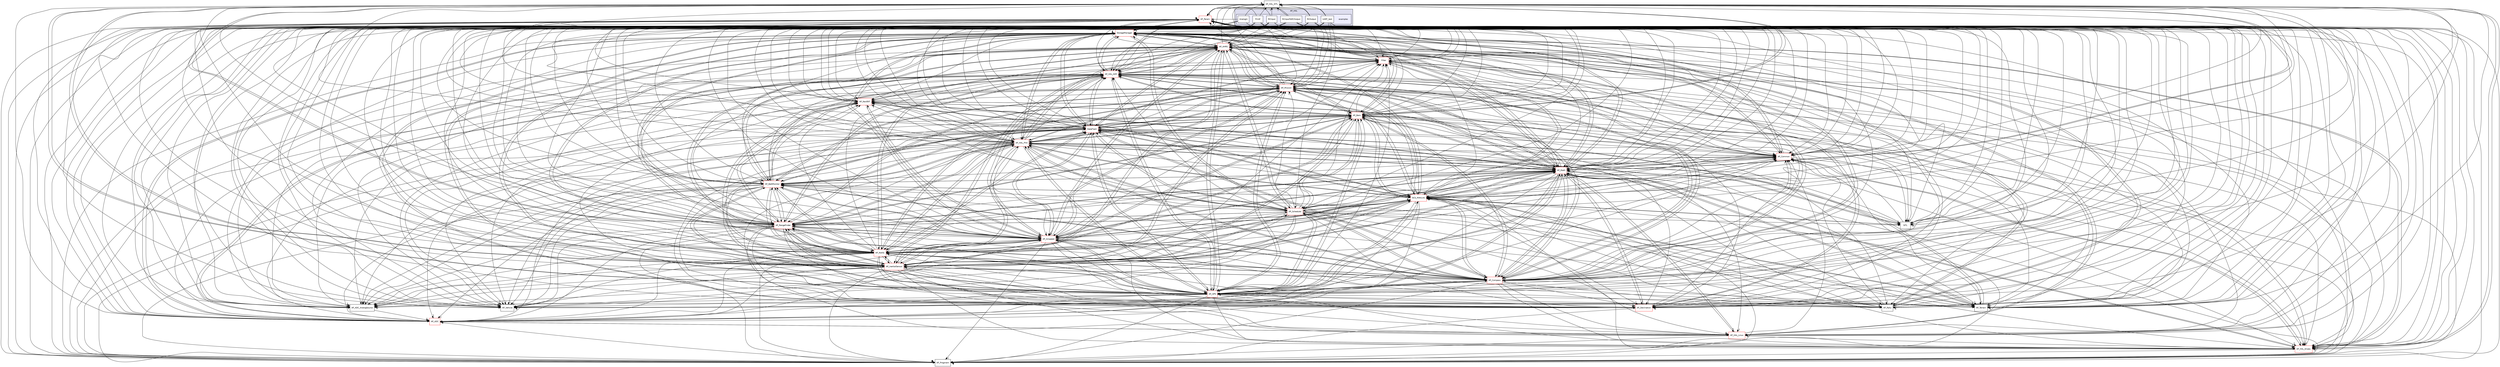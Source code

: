 digraph "libraries/AP_HAL/examples" {
  compound=true
  node [ fontsize="10", fontname="Helvetica"];
  edge [ labelfontsize="10", labelfontname="Helvetica"];
  subgraph clusterdir_1cbc10423b2512b31103883361e0123b {
    graph [ bgcolor="#ddddee", pencolor="black", label="AP_HAL" fontname="Helvetica", fontsize="10", URL="dir_1cbc10423b2512b31103883361e0123b.html"]
  subgraph clusterdir_f7f5157e56f55124705528a97fcdff61 {
    graph [ bgcolor="#eeeeff", pencolor="black", label="" URL="dir_f7f5157e56f55124705528a97fcdff61.html"];
    dir_f7f5157e56f55124705528a97fcdff61 [shape=plaintext label="examples"];
    dir_6488de7c24c75e66a26dc394cb04710d [shape=box label="AnalogIn" color="black" fillcolor="white" style="filled" URL="dir_6488de7c24c75e66a26dc394cb04710d.html"];
    dir_aca988a577dc1d0948e483110b608925 [shape=box label="Printf" color="black" fillcolor="white" style="filled" URL="dir_aca988a577dc1d0948e483110b608925.html"];
    dir_ba2f949c0bc585a8db3bb2077c661a11 [shape=box label="RCInput" color="black" fillcolor="white" style="filled" URL="dir_ba2f949c0bc585a8db3bb2077c661a11.html"];
    dir_a7daa5cbb9389e4e6cf23accf9bbbaff [shape=box label="RCInputToRCOutput" color="black" fillcolor="white" style="filled" URL="dir_a7daa5cbb9389e4e6cf23accf9bbbaff.html"];
    dir_2b1c4eab00cbd1ca7bdef6eaab6a8c4f [shape=box label="RCOutput" color="black" fillcolor="white" style="filled" URL="dir_2b1c4eab00cbd1ca7bdef6eaab6a8c4f.html"];
    dir_66c5cbb45a389e52f66bf5647d15ea39 [shape=box label="UART_test" color="black" fillcolor="white" style="filled" URL="dir_66c5cbb45a389e52f66bf5647d15ea39.html"];
  }
  }
  dir_605736780307584fc5a1e6c30e237454 [shape=box label="AP_Vehicle" URL="dir_605736780307584fc5a1e6c30e237454.html"];
  dir_85ad937bf7c11de5c2907a482c9c56bd [shape=box label="AP_AHRS" fillcolor="white" style="filled" color="red" URL="dir_85ad937bf7c11de5c2907a482c9c56bd.html"];
  dir_a7fc19be35497a7ff9f517e98edaea32 [shape=box label="Filter" fillcolor="white" style="filled" color="red" URL="dir_a7fc19be35497a7ff9f517e98edaea32.html"];
  dir_9c96844aac434389b1f4acef62dc3b93 [shape=box label="AP_HAL_SITL" URL="dir_9c96844aac434389b1f4acef62dc3b93.html"];
  dir_8368ee2f250655722bce4ae7bccd6615 [shape=box label="AP_HAL_Linux" fillcolor="white" style="filled" color="red" URL="dir_8368ee2f250655722bce4ae7bccd6615.html"];
  dir_a788fa8059992b455dc670fb6cc9c1a5 [shape=box label="AP_HAL_AVR" fillcolor="white" style="filled" color="red" URL="dir_a788fa8059992b455dc670fb6cc9c1a5.html"];
  dir_be870cb78c6e1bc08f9e4388e1828b4d [shape=box label="GCS_MAVLink" fillcolor="white" style="filled" color="red" URL="dir_be870cb78c6e1bc08f9e4388e1828b4d.html"];
  dir_e79ddc13cd2b4faf04987f849586d280 [shape=box label="AP_Notify" fillcolor="white" style="filled" color="red" URL="dir_e79ddc13cd2b4faf04987f849586d280.html"];
  dir_a13c6ed4fd97de966b0386f9b4eb86c6 [shape=box label="AP_Rally" URL="dir_a13c6ed4fd97de966b0386f9b4eb86c6.html"];
  dir_200d929b8d5577e7f19dc05ce443c612 [shape=box label="AP_Param" fillcolor="white" style="filled" color="red" URL="dir_200d929b8d5577e7f19dc05ce443c612.html"];
  dir_f8d151dc119ef4d37afa003c944b490a [shape=box label="AP_InertialSensor" fillcolor="white" style="filled" color="red" URL="dir_f8d151dc119ef4d37afa003c944b490a.html"];
  dir_dc27bcd5d3e114c391ea7ea0e777b78e [shape=box label="AP_GPS" fillcolor="white" style="filled" color="red" URL="dir_dc27bcd5d3e114c391ea7ea0e777b78e.html"];
  dir_65717d02e6482fd400ba81c154f53df4 [shape=box label="AP_Compass" fillcolor="white" style="filled" color="red" URL="dir_65717d02e6482fd400ba81c154f53df4.html"];
  dir_bf8ee6ade5f07d9282f3caa02f17a995 [shape=box label="AP_HAL_Empty" fillcolor="white" style="filled" color="red" URL="dir_bf8ee6ade5f07d9282f3caa02f17a995.html"];
  dir_943e52f8581fabc839a1d5cc5644b223 [shape=box label="StorageManager" fillcolor="white" style="filled" color="red" URL="dir_943e52f8581fabc839a1d5cc5644b223.html"];
  dir_13eab70ce57f7c32b503e967c08f6d3d [shape=box label="SITL" URL="dir_13eab70ce57f7c32b503e967c08f6d3d.html"];
  dir_996e8670f125f81a54035ee10c7e09eb [shape=box label="AP_ADC" fillcolor="white" style="filled" color="red" URL="dir_996e8670f125f81a54035ee10c7e09eb.html"];
  dir_f0f1373a5071732c20e016b31c47ef93 [shape=box label="AP_Airspeed" fillcolor="white" style="filled" color="red" URL="dir_f0f1373a5071732c20e016b31c47ef93.html"];
  dir_2db31eccffaa5186f16f2cc3bf0c362d [shape=box label="AP_RangeFinder" fillcolor="white" style="filled" color="red" URL="dir_2db31eccffaa5186f16f2cc3bf0c362d.html"];
  dir_93fb9127672489656ce87df72f6e986d [shape=box label="AP_Math" fillcolor="white" style="filled" color="red" URL="dir_93fb9127672489656ce87df72f6e986d.html"];
  dir_7db4a971a8c593e04169c3b474b45b25 [shape=box label="AP_Baro" fillcolor="white" style="filled" color="red" URL="dir_7db4a971a8c593e04169c3b474b45b25.html"];
  dir_f928a1ceb1b35bc625539098c2ce4b5a [shape=box label="AP_Terrain" URL="dir_f928a1ceb1b35bc625539098c2ce4b5a.html"];
  dir_76c3a7c075633ea7df6dd8cefcefbb8f [shape=box label="AP_Progmem" URL="dir_76c3a7c075633ea7df6dd8cefcefbb8f.html"];
  dir_210b3cddc805c7c91973d20121d570cf [shape=box label="AP_BattMonitor" fillcolor="white" style="filled" color="red" URL="dir_210b3cddc805c7c91973d20121d570cf.html"];
  dir_d9395b8c7ebe31e5b861a3fd94b6f729 [shape=box label="AP_Declination" fillcolor="white" style="filled" color="red" URL="dir_d9395b8c7ebe31e5b861a3fd94b6f729.html"];
  dir_758bea2d57e44590e8b855eb3ebf4c35 [shape=box label="AP_Scheduler" fillcolor="white" style="filled" color="red" URL="dir_758bea2d57e44590e8b855eb3ebf4c35.html"];
  dir_2890775853a43f967b43a1add8667c26 [shape=box label="AP_ADC_AnalogSource" URL="dir_2890775853a43f967b43a1add8667c26.html"];
  dir_df3f4256615fd4197927a84a019a8bd8 [shape=box label="AP_Common" fillcolor="white" style="filled" color="red" URL="dir_df3f4256615fd4197927a84a019a8bd8.html"];
  dir_79faf3bb0ccba03adcd32b8dc329cae8 [shape=box label="AP_HAL_PX4" fillcolor="white" style="filled" color="red" URL="dir_79faf3bb0ccba03adcd32b8dc329cae8.html"];
  dir_8d948ab9565677f64d3685937d41488b [shape=box label="DataFlash" fillcolor="white" style="filled" color="red" URL="dir_8d948ab9565677f64d3685937d41488b.html"];
  dir_46edeb859ac943c9ceb605f4bae14ade [shape=box label="AP_NavEKF" fillcolor="white" style="filled" color="red" URL="dir_46edeb859ac943c9ceb605f4bae14ade.html"];
  dir_ba666ef17abd61415700e81def64829e [shape=box label="AP_Mission" fillcolor="white" style="filled" color="red" URL="dir_ba666ef17abd61415700e81def64829e.html"];
  dir_605736780307584fc5a1e6c30e237454->dir_200d929b8d5577e7f19dc05ce443c612 [headlabel="1", labeldistance=1.5 headhref="dir_000163_000144.html"];
  dir_85ad937bf7c11de5c2907a482c9c56bd->dir_605736780307584fc5a1e6c30e237454 [headlabel="2", labeldistance=1.5 headhref="dir_000012_000163.html"];
  dir_85ad937bf7c11de5c2907a482c9c56bd->dir_a7fc19be35497a7ff9f517e98edaea32 [headlabel="1", labeldistance=1.5 headhref="dir_000012_000171.html"];
  dir_85ad937bf7c11de5c2907a482c9c56bd->dir_9c96844aac434389b1f4acef62dc3b93 [headlabel="1", labeldistance=1.5 headhref="dir_000012_000050.html"];
  dir_85ad937bf7c11de5c2907a482c9c56bd->dir_a788fa8059992b455dc670fb6cc9c1a5 [headlabel="1", labeldistance=1.5 headhref="dir_000012_000045.html"];
  dir_85ad937bf7c11de5c2907a482c9c56bd->dir_be870cb78c6e1bc08f9e4388e1828b4d [headlabel="1", labeldistance=1.5 headhref="dir_000012_000177.html"];
  dir_85ad937bf7c11de5c2907a482c9c56bd->dir_e79ddc13cd2b4faf04987f849586d280 [headlabel="1", labeldistance=1.5 headhref="dir_000012_000134.html"];
  dir_85ad937bf7c11de5c2907a482c9c56bd->dir_a13c6ed4fd97de966b0386f9b4eb86c6 [headlabel="1", labeldistance=1.5 headhref="dir_000012_000149.html"];
  dir_85ad937bf7c11de5c2907a482c9c56bd->dir_200d929b8d5577e7f19dc05ce443c612 [headlabel="2", labeldistance=1.5 headhref="dir_000012_000144.html"];
  dir_85ad937bf7c11de5c2907a482c9c56bd->dir_f8d151dc119ef4d37afa003c944b490a [headlabel="2", labeldistance=1.5 headhref="dir_000012_000103.html"];
  dir_85ad937bf7c11de5c2907a482c9c56bd->dir_dc27bcd5d3e114c391ea7ea0e777b78e [headlabel="2", labeldistance=1.5 headhref="dir_000012_000040.html"];
  dir_85ad937bf7c11de5c2907a482c9c56bd->dir_65717d02e6482fd400ba81c154f53df4 [headlabel="2", labeldistance=1.5 headhref="dir_000012_000031.html"];
  dir_85ad937bf7c11de5c2907a482c9c56bd->dir_bf8ee6ade5f07d9282f3caa02f17a995 [headlabel="1", labeldistance=1.5 headhref="dir_000012_000046.html"];
  dir_85ad937bf7c11de5c2907a482c9c56bd->dir_943e52f8581fabc839a1d5cc5644b223 [headlabel="1", labeldistance=1.5 headhref="dir_000012_000195.html"];
  dir_85ad937bf7c11de5c2907a482c9c56bd->dir_13eab70ce57f7c32b503e967c08f6d3d [headlabel="1", labeldistance=1.5 headhref="dir_000012_000194.html"];
  dir_85ad937bf7c11de5c2907a482c9c56bd->dir_996e8670f125f81a54035ee10c7e09eb [headlabel="1", labeldistance=1.5 headhref="dir_000012_000008.html"];
  dir_85ad937bf7c11de5c2907a482c9c56bd->dir_f0f1373a5071732c20e016b31c47ef93 [headlabel="2", labeldistance=1.5 headhref="dir_000012_000015.html"];
  dir_85ad937bf7c11de5c2907a482c9c56bd->dir_2db31eccffaa5186f16f2cc3bf0c362d [headlabel="1", labeldistance=1.5 headhref="dir_000012_000150.html"];
  dir_85ad937bf7c11de5c2907a482c9c56bd->dir_93fb9127672489656ce87df72f6e986d [headlabel="2", labeldistance=1.5 headhref="dir_000012_000111.html"];
  dir_85ad937bf7c11de5c2907a482c9c56bd->dir_7db4a971a8c593e04169c3b474b45b25 [headlabel="2", labeldistance=1.5 headhref="dir_000012_000019.html"];
  dir_85ad937bf7c11de5c2907a482c9c56bd->dir_f928a1ceb1b35bc625539098c2ce4b5a [headlabel="1", labeldistance=1.5 headhref="dir_000012_000162.html"];
  dir_85ad937bf7c11de5c2907a482c9c56bd->dir_76c3a7c075633ea7df6dd8cefcefbb8f [headlabel="1", labeldistance=1.5 headhref="dir_000012_000148.html"];
  dir_85ad937bf7c11de5c2907a482c9c56bd->dir_210b3cddc805c7c91973d20121d570cf [headlabel="1", labeldistance=1.5 headhref="dir_000012_000022.html"];
  dir_85ad937bf7c11de5c2907a482c9c56bd->dir_d9395b8c7ebe31e5b861a3fd94b6f729 [headlabel="1", labeldistance=1.5 headhref="dir_000012_000035.html"];
  dir_85ad937bf7c11de5c2907a482c9c56bd->dir_758bea2d57e44590e8b855eb3ebf4c35 [headlabel="1", labeldistance=1.5 headhref="dir_000012_000155.html"];
  dir_85ad937bf7c11de5c2907a482c9c56bd->dir_2890775853a43f967b43a1add8667c26 [headlabel="1", labeldistance=1.5 headhref="dir_000012_000011.html"];
  dir_85ad937bf7c11de5c2907a482c9c56bd->dir_df3f4256615fd4197927a84a019a8bd8 [headlabel="1", labeldistance=1.5 headhref="dir_000012_000028.html"];
  dir_85ad937bf7c11de5c2907a482c9c56bd->dir_79faf3bb0ccba03adcd32b8dc329cae8 [headlabel="1", labeldistance=1.5 headhref="dir_000012_000049.html"];
  dir_85ad937bf7c11de5c2907a482c9c56bd->dir_8d948ab9565677f64d3685937d41488b [headlabel="1", labeldistance=1.5 headhref="dir_000012_000168.html"];
  dir_85ad937bf7c11de5c2907a482c9c56bd->dir_46edeb859ac943c9ceb605f4bae14ade [headlabel="2", labeldistance=1.5 headhref="dir_000012_000130.html"];
  dir_85ad937bf7c11de5c2907a482c9c56bd->dir_ba666ef17abd61415700e81def64829e [headlabel="1", labeldistance=1.5 headhref="dir_000012_000120.html"];
  dir_a7fc19be35497a7ff9f517e98edaea32->dir_a788fa8059992b455dc670fb6cc9c1a5 [headlabel="4", labeldistance=1.5 headhref="dir_000171_000045.html"];
  dir_a7fc19be35497a7ff9f517e98edaea32->dir_200d929b8d5577e7f19dc05ce443c612 [headlabel="4", labeldistance=1.5 headhref="dir_000171_000144.html"];
  dir_a7fc19be35497a7ff9f517e98edaea32->dir_bf8ee6ade5f07d9282f3caa02f17a995 [headlabel="1", labeldistance=1.5 headhref="dir_000171_000046.html"];
  dir_a7fc19be35497a7ff9f517e98edaea32->dir_943e52f8581fabc839a1d5cc5644b223 [headlabel="4", labeldistance=1.5 headhref="dir_000171_000195.html"];
  dir_a7fc19be35497a7ff9f517e98edaea32->dir_93fb9127672489656ce87df72f6e986d [headlabel="7", labeldistance=1.5 headhref="dir_000171_000111.html"];
  dir_a7fc19be35497a7ff9f517e98edaea32->dir_76c3a7c075633ea7df6dd8cefcefbb8f [headlabel="4", labeldistance=1.5 headhref="dir_000171_000148.html"];
  dir_a7fc19be35497a7ff9f517e98edaea32->dir_df3f4256615fd4197927a84a019a8bd8 [headlabel="4", labeldistance=1.5 headhref="dir_000171_000028.html"];
  dir_a7fc19be35497a7ff9f517e98edaea32->dir_79faf3bb0ccba03adcd32b8dc329cae8 [headlabel="2", labeldistance=1.5 headhref="dir_000171_000049.html"];
  dir_9c96844aac434389b1f4acef62dc3b93->dir_200d929b8d5577e7f19dc05ce443c612 [headlabel="1", labeldistance=1.5 headhref="dir_000050_000144.html"];
  dir_9c96844aac434389b1f4acef62dc3b93->dir_f8d151dc119ef4d37afa003c944b490a [headlabel="1", labeldistance=1.5 headhref="dir_000050_000103.html"];
  dir_9c96844aac434389b1f4acef62dc3b93->dir_dc27bcd5d3e114c391ea7ea0e777b78e [headlabel="2", labeldistance=1.5 headhref="dir_000050_000040.html"];
  dir_9c96844aac434389b1f4acef62dc3b93->dir_65717d02e6482fd400ba81c154f53df4 [headlabel="3", labeldistance=1.5 headhref="dir_000050_000031.html"];
  dir_9c96844aac434389b1f4acef62dc3b93->dir_bf8ee6ade5f07d9282f3caa02f17a995 [headlabel="2", labeldistance=1.5 headhref="dir_000050_000046.html"];
  dir_9c96844aac434389b1f4acef62dc3b93->dir_13eab70ce57f7c32b503e967c08f6d3d [headlabel="10", labeldistance=1.5 headhref="dir_000050_000194.html"];
  dir_9c96844aac434389b1f4acef62dc3b93->dir_996e8670f125f81a54035ee10c7e09eb [headlabel="1", labeldistance=1.5 headhref="dir_000050_000008.html"];
  dir_9c96844aac434389b1f4acef62dc3b93->dir_2db31eccffaa5186f16f2cc3bf0c362d [headlabel="1", labeldistance=1.5 headhref="dir_000050_000150.html"];
  dir_9c96844aac434389b1f4acef62dc3b93->dir_93fb9127672489656ce87df72f6e986d [headlabel="6", labeldistance=1.5 headhref="dir_000050_000111.html"];
  dir_9c96844aac434389b1f4acef62dc3b93->dir_7db4a971a8c593e04169c3b474b45b25 [headlabel="1", labeldistance=1.5 headhref="dir_000050_000019.html"];
  dir_9c96844aac434389b1f4acef62dc3b93->dir_f928a1ceb1b35bc625539098c2ce4b5a [headlabel="1", labeldistance=1.5 headhref="dir_000050_000162.html"];
  dir_9c96844aac434389b1f4acef62dc3b93->dir_d9395b8c7ebe31e5b861a3fd94b6f729 [headlabel="2", labeldistance=1.5 headhref="dir_000050_000035.html"];
  dir_aca988a577dc1d0948e483110b608925->dir_605736780307584fc5a1e6c30e237454 [headlabel="1", labeldistance=1.5 headhref="dir_000056_000163.html"];
  dir_aca988a577dc1d0948e483110b608925->dir_85ad937bf7c11de5c2907a482c9c56bd [headlabel="1", labeldistance=1.5 headhref="dir_000056_000012.html"];
  dir_aca988a577dc1d0948e483110b608925->dir_a7fc19be35497a7ff9f517e98edaea32 [headlabel="1", labeldistance=1.5 headhref="dir_000056_000171.html"];
  dir_aca988a577dc1d0948e483110b608925->dir_9c96844aac434389b1f4acef62dc3b93 [headlabel="1", labeldistance=1.5 headhref="dir_000056_000050.html"];
  dir_aca988a577dc1d0948e483110b608925->dir_8368ee2f250655722bce4ae7bccd6615 [headlabel="1", labeldistance=1.5 headhref="dir_000056_000048.html"];
  dir_aca988a577dc1d0948e483110b608925->dir_a788fa8059992b455dc670fb6cc9c1a5 [headlabel="1", labeldistance=1.5 headhref="dir_000056_000045.html"];
  dir_aca988a577dc1d0948e483110b608925->dir_be870cb78c6e1bc08f9e4388e1828b4d [headlabel="1", labeldistance=1.5 headhref="dir_000056_000177.html"];
  dir_aca988a577dc1d0948e483110b608925->dir_e79ddc13cd2b4faf04987f849586d280 [headlabel="1", labeldistance=1.5 headhref="dir_000056_000134.html"];
  dir_aca988a577dc1d0948e483110b608925->dir_a13c6ed4fd97de966b0386f9b4eb86c6 [headlabel="1", labeldistance=1.5 headhref="dir_000056_000149.html"];
  dir_aca988a577dc1d0948e483110b608925->dir_200d929b8d5577e7f19dc05ce443c612 [headlabel="1", labeldistance=1.5 headhref="dir_000056_000144.html"];
  dir_aca988a577dc1d0948e483110b608925->dir_f8d151dc119ef4d37afa003c944b490a [headlabel="1", labeldistance=1.5 headhref="dir_000056_000103.html"];
  dir_aca988a577dc1d0948e483110b608925->dir_dc27bcd5d3e114c391ea7ea0e777b78e [headlabel="1", labeldistance=1.5 headhref="dir_000056_000040.html"];
  dir_aca988a577dc1d0948e483110b608925->dir_65717d02e6482fd400ba81c154f53df4 [headlabel="1", labeldistance=1.5 headhref="dir_000056_000031.html"];
  dir_aca988a577dc1d0948e483110b608925->dir_bf8ee6ade5f07d9282f3caa02f17a995 [headlabel="1", labeldistance=1.5 headhref="dir_000056_000046.html"];
  dir_aca988a577dc1d0948e483110b608925->dir_943e52f8581fabc839a1d5cc5644b223 [headlabel="1", labeldistance=1.5 headhref="dir_000056_000195.html"];
  dir_aca988a577dc1d0948e483110b608925->dir_13eab70ce57f7c32b503e967c08f6d3d [headlabel="1", labeldistance=1.5 headhref="dir_000056_000194.html"];
  dir_aca988a577dc1d0948e483110b608925->dir_996e8670f125f81a54035ee10c7e09eb [headlabel="1", labeldistance=1.5 headhref="dir_000056_000008.html"];
  dir_aca988a577dc1d0948e483110b608925->dir_f0f1373a5071732c20e016b31c47ef93 [headlabel="1", labeldistance=1.5 headhref="dir_000056_000015.html"];
  dir_aca988a577dc1d0948e483110b608925->dir_2db31eccffaa5186f16f2cc3bf0c362d [headlabel="1", labeldistance=1.5 headhref="dir_000056_000150.html"];
  dir_aca988a577dc1d0948e483110b608925->dir_93fb9127672489656ce87df72f6e986d [headlabel="1", labeldistance=1.5 headhref="dir_000056_000111.html"];
  dir_aca988a577dc1d0948e483110b608925->dir_7db4a971a8c593e04169c3b474b45b25 [headlabel="1", labeldistance=1.5 headhref="dir_000056_000019.html"];
  dir_aca988a577dc1d0948e483110b608925->dir_f928a1ceb1b35bc625539098c2ce4b5a [headlabel="1", labeldistance=1.5 headhref="dir_000056_000162.html"];
  dir_aca988a577dc1d0948e483110b608925->dir_76c3a7c075633ea7df6dd8cefcefbb8f [headlabel="1", labeldistance=1.5 headhref="dir_000056_000148.html"];
  dir_aca988a577dc1d0948e483110b608925->dir_210b3cddc805c7c91973d20121d570cf [headlabel="1", labeldistance=1.5 headhref="dir_000056_000022.html"];
  dir_aca988a577dc1d0948e483110b608925->dir_d9395b8c7ebe31e5b861a3fd94b6f729 [headlabel="1", labeldistance=1.5 headhref="dir_000056_000035.html"];
  dir_aca988a577dc1d0948e483110b608925->dir_2890775853a43f967b43a1add8667c26 [headlabel="1", labeldistance=1.5 headhref="dir_000056_000011.html"];
  dir_aca988a577dc1d0948e483110b608925->dir_df3f4256615fd4197927a84a019a8bd8 [headlabel="1", labeldistance=1.5 headhref="dir_000056_000028.html"];
  dir_aca988a577dc1d0948e483110b608925->dir_79faf3bb0ccba03adcd32b8dc329cae8 [headlabel="1", labeldistance=1.5 headhref="dir_000056_000049.html"];
  dir_aca988a577dc1d0948e483110b608925->dir_8d948ab9565677f64d3685937d41488b [headlabel="1", labeldistance=1.5 headhref="dir_000056_000168.html"];
  dir_aca988a577dc1d0948e483110b608925->dir_46edeb859ac943c9ceb605f4bae14ade [headlabel="1", labeldistance=1.5 headhref="dir_000056_000130.html"];
  dir_aca988a577dc1d0948e483110b608925->dir_ba666ef17abd61415700e81def64829e [headlabel="1", labeldistance=1.5 headhref="dir_000056_000120.html"];
  dir_8368ee2f250655722bce4ae7bccd6615->dir_200d929b8d5577e7f19dc05ce443c612 [headlabel="1", labeldistance=1.5 headhref="dir_000048_000144.html"];
  dir_8368ee2f250655722bce4ae7bccd6615->dir_bf8ee6ade5f07d9282f3caa02f17a995 [headlabel="3", labeldistance=1.5 headhref="dir_000048_000046.html"];
  dir_8368ee2f250655722bce4ae7bccd6615->dir_943e52f8581fabc839a1d5cc5644b223 [headlabel="1", labeldistance=1.5 headhref="dir_000048_000195.html"];
  dir_8368ee2f250655722bce4ae7bccd6615->dir_996e8670f125f81a54035ee10c7e09eb [headlabel="1", labeldistance=1.5 headhref="dir_000048_000008.html"];
  dir_8368ee2f250655722bce4ae7bccd6615->dir_93fb9127672489656ce87df72f6e986d [headlabel="1", labeldistance=1.5 headhref="dir_000048_000111.html"];
  dir_8368ee2f250655722bce4ae7bccd6615->dir_76c3a7c075633ea7df6dd8cefcefbb8f [headlabel="1", labeldistance=1.5 headhref="dir_000048_000148.html"];
  dir_8368ee2f250655722bce4ae7bccd6615->dir_df3f4256615fd4197927a84a019a8bd8 [headlabel="1", labeldistance=1.5 headhref="dir_000048_000028.html"];
  dir_a788fa8059992b455dc670fb6cc9c1a5->dir_605736780307584fc5a1e6c30e237454 [headlabel="2", labeldistance=1.5 headhref="dir_000045_000163.html"];
  dir_a788fa8059992b455dc670fb6cc9c1a5->dir_85ad937bf7c11de5c2907a482c9c56bd [headlabel="2", labeldistance=1.5 headhref="dir_000045_000012.html"];
  dir_a788fa8059992b455dc670fb6cc9c1a5->dir_a7fc19be35497a7ff9f517e98edaea32 [headlabel="2", labeldistance=1.5 headhref="dir_000045_000171.html"];
  dir_a788fa8059992b455dc670fb6cc9c1a5->dir_be870cb78c6e1bc08f9e4388e1828b4d [headlabel="2", labeldistance=1.5 headhref="dir_000045_000177.html"];
  dir_a788fa8059992b455dc670fb6cc9c1a5->dir_e79ddc13cd2b4faf04987f849586d280 [headlabel="2", labeldistance=1.5 headhref="dir_000045_000134.html"];
  dir_a788fa8059992b455dc670fb6cc9c1a5->dir_200d929b8d5577e7f19dc05ce443c612 [headlabel="15", labeldistance=1.5 headhref="dir_000045_000144.html"];
  dir_a788fa8059992b455dc670fb6cc9c1a5->dir_f8d151dc119ef4d37afa003c944b490a [headlabel="2", labeldistance=1.5 headhref="dir_000045_000103.html"];
  dir_a788fa8059992b455dc670fb6cc9c1a5->dir_dc27bcd5d3e114c391ea7ea0e777b78e [headlabel="2", labeldistance=1.5 headhref="dir_000045_000040.html"];
  dir_a788fa8059992b455dc670fb6cc9c1a5->dir_65717d02e6482fd400ba81c154f53df4 [headlabel="2", labeldistance=1.5 headhref="dir_000045_000031.html"];
  dir_a788fa8059992b455dc670fb6cc9c1a5->dir_943e52f8581fabc839a1d5cc5644b223 [headlabel="12", labeldistance=1.5 headhref="dir_000045_000195.html"];
  dir_a788fa8059992b455dc670fb6cc9c1a5->dir_996e8670f125f81a54035ee10c7e09eb [headlabel="2", labeldistance=1.5 headhref="dir_000045_000008.html"];
  dir_a788fa8059992b455dc670fb6cc9c1a5->dir_f0f1373a5071732c20e016b31c47ef93 [headlabel="2", labeldistance=1.5 headhref="dir_000045_000015.html"];
  dir_a788fa8059992b455dc670fb6cc9c1a5->dir_2db31eccffaa5186f16f2cc3bf0c362d [headlabel="2", labeldistance=1.5 headhref="dir_000045_000150.html"];
  dir_a788fa8059992b455dc670fb6cc9c1a5->dir_93fb9127672489656ce87df72f6e986d [headlabel="16", labeldistance=1.5 headhref="dir_000045_000111.html"];
  dir_a788fa8059992b455dc670fb6cc9c1a5->dir_7db4a971a8c593e04169c3b474b45b25 [headlabel="2", labeldistance=1.5 headhref="dir_000045_000019.html"];
  dir_a788fa8059992b455dc670fb6cc9c1a5->dir_f928a1ceb1b35bc625539098c2ce4b5a [headlabel="2", labeldistance=1.5 headhref="dir_000045_000162.html"];
  dir_a788fa8059992b455dc670fb6cc9c1a5->dir_76c3a7c075633ea7df6dd8cefcefbb8f [headlabel="15", labeldistance=1.5 headhref="dir_000045_000148.html"];
  dir_a788fa8059992b455dc670fb6cc9c1a5->dir_210b3cddc805c7c91973d20121d570cf [headlabel="2", labeldistance=1.5 headhref="dir_000045_000022.html"];
  dir_a788fa8059992b455dc670fb6cc9c1a5->dir_d9395b8c7ebe31e5b861a3fd94b6f729 [headlabel="2", labeldistance=1.5 headhref="dir_000045_000035.html"];
  dir_a788fa8059992b455dc670fb6cc9c1a5->dir_2890775853a43f967b43a1add8667c26 [headlabel="2", labeldistance=1.5 headhref="dir_000045_000011.html"];
  dir_a788fa8059992b455dc670fb6cc9c1a5->dir_df3f4256615fd4197927a84a019a8bd8 [headlabel="15", labeldistance=1.5 headhref="dir_000045_000028.html"];
  dir_a788fa8059992b455dc670fb6cc9c1a5->dir_8d948ab9565677f64d3685937d41488b [headlabel="2", labeldistance=1.5 headhref="dir_000045_000168.html"];
  dir_a788fa8059992b455dc670fb6cc9c1a5->dir_46edeb859ac943c9ceb605f4bae14ade [headlabel="2", labeldistance=1.5 headhref="dir_000045_000130.html"];
  dir_a788fa8059992b455dc670fb6cc9c1a5->dir_ba666ef17abd61415700e81def64829e [headlabel="2", labeldistance=1.5 headhref="dir_000045_000120.html"];
  dir_be870cb78c6e1bc08f9e4388e1828b4d->dir_605736780307584fc5a1e6c30e237454 [headlabel="1", labeldistance=1.5 headhref="dir_000177_000163.html"];
  dir_be870cb78c6e1bc08f9e4388e1828b4d->dir_85ad937bf7c11de5c2907a482c9c56bd [headlabel="2", labeldistance=1.5 headhref="dir_000177_000012.html"];
  dir_be870cb78c6e1bc08f9e4388e1828b4d->dir_a7fc19be35497a7ff9f517e98edaea32 [headlabel="1", labeldistance=1.5 headhref="dir_000177_000171.html"];
  dir_be870cb78c6e1bc08f9e4388e1828b4d->dir_9c96844aac434389b1f4acef62dc3b93 [headlabel="1", labeldistance=1.5 headhref="dir_000177_000050.html"];
  dir_be870cb78c6e1bc08f9e4388e1828b4d->dir_8368ee2f250655722bce4ae7bccd6615 [headlabel="1", labeldistance=1.5 headhref="dir_000177_000048.html"];
  dir_be870cb78c6e1bc08f9e4388e1828b4d->dir_a788fa8059992b455dc670fb6cc9c1a5 [headlabel="1", labeldistance=1.5 headhref="dir_000177_000045.html"];
  dir_be870cb78c6e1bc08f9e4388e1828b4d->dir_e79ddc13cd2b4faf04987f849586d280 [headlabel="1", labeldistance=1.5 headhref="dir_000177_000134.html"];
  dir_be870cb78c6e1bc08f9e4388e1828b4d->dir_a13c6ed4fd97de966b0386f9b4eb86c6 [headlabel="1", labeldistance=1.5 headhref="dir_000177_000149.html"];
  dir_be870cb78c6e1bc08f9e4388e1828b4d->dir_200d929b8d5577e7f19dc05ce443c612 [headlabel="2", labeldistance=1.5 headhref="dir_000177_000144.html"];
  dir_be870cb78c6e1bc08f9e4388e1828b4d->dir_f8d151dc119ef4d37afa003c944b490a [headlabel="1", labeldistance=1.5 headhref="dir_000177_000103.html"];
  dir_be870cb78c6e1bc08f9e4388e1828b4d->dir_dc27bcd5d3e114c391ea7ea0e777b78e [headlabel="2", labeldistance=1.5 headhref="dir_000177_000040.html"];
  dir_be870cb78c6e1bc08f9e4388e1828b4d->dir_65717d02e6482fd400ba81c154f53df4 [headlabel="1", labeldistance=1.5 headhref="dir_000177_000031.html"];
  dir_be870cb78c6e1bc08f9e4388e1828b4d->dir_bf8ee6ade5f07d9282f3caa02f17a995 [headlabel="1", labeldistance=1.5 headhref="dir_000177_000046.html"];
  dir_be870cb78c6e1bc08f9e4388e1828b4d->dir_943e52f8581fabc839a1d5cc5644b223 [headlabel="1", labeldistance=1.5 headhref="dir_000177_000195.html"];
  dir_be870cb78c6e1bc08f9e4388e1828b4d->dir_13eab70ce57f7c32b503e967c08f6d3d [headlabel="1", labeldistance=1.5 headhref="dir_000177_000194.html"];
  dir_be870cb78c6e1bc08f9e4388e1828b4d->dir_996e8670f125f81a54035ee10c7e09eb [headlabel="1", labeldistance=1.5 headhref="dir_000177_000008.html"];
  dir_be870cb78c6e1bc08f9e4388e1828b4d->dir_f0f1373a5071732c20e016b31c47ef93 [headlabel="1", labeldistance=1.5 headhref="dir_000177_000015.html"];
  dir_be870cb78c6e1bc08f9e4388e1828b4d->dir_2db31eccffaa5186f16f2cc3bf0c362d [headlabel="1", labeldistance=1.5 headhref="dir_000177_000150.html"];
  dir_be870cb78c6e1bc08f9e4388e1828b4d->dir_93fb9127672489656ce87df72f6e986d [headlabel="2", labeldistance=1.5 headhref="dir_000177_000111.html"];
  dir_be870cb78c6e1bc08f9e4388e1828b4d->dir_7db4a971a8c593e04169c3b474b45b25 [headlabel="1", labeldistance=1.5 headhref="dir_000177_000019.html"];
  dir_be870cb78c6e1bc08f9e4388e1828b4d->dir_f928a1ceb1b35bc625539098c2ce4b5a [headlabel="1", labeldistance=1.5 headhref="dir_000177_000162.html"];
  dir_be870cb78c6e1bc08f9e4388e1828b4d->dir_76c3a7c075633ea7df6dd8cefcefbb8f [headlabel="1", labeldistance=1.5 headhref="dir_000177_000148.html"];
  dir_be870cb78c6e1bc08f9e4388e1828b4d->dir_210b3cddc805c7c91973d20121d570cf [headlabel="2", labeldistance=1.5 headhref="dir_000177_000022.html"];
  dir_be870cb78c6e1bc08f9e4388e1828b4d->dir_d9395b8c7ebe31e5b861a3fd94b6f729 [headlabel="1", labeldistance=1.5 headhref="dir_000177_000035.html"];
  dir_be870cb78c6e1bc08f9e4388e1828b4d->dir_758bea2d57e44590e8b855eb3ebf4c35 [headlabel="1", labeldistance=1.5 headhref="dir_000177_000155.html"];
  dir_be870cb78c6e1bc08f9e4388e1828b4d->dir_2890775853a43f967b43a1add8667c26 [headlabel="1", labeldistance=1.5 headhref="dir_000177_000011.html"];
  dir_be870cb78c6e1bc08f9e4388e1828b4d->dir_df3f4256615fd4197927a84a019a8bd8 [headlabel="5", labeldistance=1.5 headhref="dir_000177_000028.html"];
  dir_be870cb78c6e1bc08f9e4388e1828b4d->dir_79faf3bb0ccba03adcd32b8dc329cae8 [headlabel="1", labeldistance=1.5 headhref="dir_000177_000049.html"];
  dir_be870cb78c6e1bc08f9e4388e1828b4d->dir_8d948ab9565677f64d3685937d41488b [headlabel="4", labeldistance=1.5 headhref="dir_000177_000168.html"];
  dir_be870cb78c6e1bc08f9e4388e1828b4d->dir_46edeb859ac943c9ceb605f4bae14ade [headlabel="1", labeldistance=1.5 headhref="dir_000177_000130.html"];
  dir_be870cb78c6e1bc08f9e4388e1828b4d->dir_ba666ef17abd61415700e81def64829e [headlabel="2", labeldistance=1.5 headhref="dir_000177_000120.html"];
  dir_e79ddc13cd2b4faf04987f849586d280->dir_605736780307584fc5a1e6c30e237454 [headlabel="1", labeldistance=1.5 headhref="dir_000134_000163.html"];
  dir_e79ddc13cd2b4faf04987f849586d280->dir_85ad937bf7c11de5c2907a482c9c56bd [headlabel="1", labeldistance=1.5 headhref="dir_000134_000012.html"];
  dir_e79ddc13cd2b4faf04987f849586d280->dir_a7fc19be35497a7ff9f517e98edaea32 [headlabel="1", labeldistance=1.5 headhref="dir_000134_000171.html"];
  dir_e79ddc13cd2b4faf04987f849586d280->dir_9c96844aac434389b1f4acef62dc3b93 [headlabel="1", labeldistance=1.5 headhref="dir_000134_000050.html"];
  dir_e79ddc13cd2b4faf04987f849586d280->dir_8368ee2f250655722bce4ae7bccd6615 [headlabel="3", labeldistance=1.5 headhref="dir_000134_000048.html"];
  dir_e79ddc13cd2b4faf04987f849586d280->dir_a788fa8059992b455dc670fb6cc9c1a5 [headlabel="2", labeldistance=1.5 headhref="dir_000134_000045.html"];
  dir_e79ddc13cd2b4faf04987f849586d280->dir_be870cb78c6e1bc08f9e4388e1828b4d [headlabel="4", labeldistance=1.5 headhref="dir_000134_000177.html"];
  dir_e79ddc13cd2b4faf04987f849586d280->dir_200d929b8d5577e7f19dc05ce443c612 [headlabel="3", labeldistance=1.5 headhref="dir_000134_000144.html"];
  dir_e79ddc13cd2b4faf04987f849586d280->dir_f8d151dc119ef4d37afa003c944b490a [headlabel="1", labeldistance=1.5 headhref="dir_000134_000103.html"];
  dir_e79ddc13cd2b4faf04987f849586d280->dir_dc27bcd5d3e114c391ea7ea0e777b78e [headlabel="2", labeldistance=1.5 headhref="dir_000134_000040.html"];
  dir_e79ddc13cd2b4faf04987f849586d280->dir_65717d02e6482fd400ba81c154f53df4 [headlabel="1", labeldistance=1.5 headhref="dir_000134_000031.html"];
  dir_e79ddc13cd2b4faf04987f849586d280->dir_bf8ee6ade5f07d9282f3caa02f17a995 [headlabel="2", labeldistance=1.5 headhref="dir_000134_000046.html"];
  dir_e79ddc13cd2b4faf04987f849586d280->dir_943e52f8581fabc839a1d5cc5644b223 [headlabel="2", labeldistance=1.5 headhref="dir_000134_000195.html"];
  dir_e79ddc13cd2b4faf04987f849586d280->dir_996e8670f125f81a54035ee10c7e09eb [headlabel="1", labeldistance=1.5 headhref="dir_000134_000008.html"];
  dir_e79ddc13cd2b4faf04987f849586d280->dir_f0f1373a5071732c20e016b31c47ef93 [headlabel="1", labeldistance=1.5 headhref="dir_000134_000015.html"];
  dir_e79ddc13cd2b4faf04987f849586d280->dir_2db31eccffaa5186f16f2cc3bf0c362d [headlabel="2", labeldistance=1.5 headhref="dir_000134_000150.html"];
  dir_e79ddc13cd2b4faf04987f849586d280->dir_93fb9127672489656ce87df72f6e986d [headlabel="4", labeldistance=1.5 headhref="dir_000134_000111.html"];
  dir_e79ddc13cd2b4faf04987f849586d280->dir_7db4a971a8c593e04169c3b474b45b25 [headlabel="1", labeldistance=1.5 headhref="dir_000134_000019.html"];
  dir_e79ddc13cd2b4faf04987f849586d280->dir_f928a1ceb1b35bc625539098c2ce4b5a [headlabel="1", labeldistance=1.5 headhref="dir_000134_000162.html"];
  dir_e79ddc13cd2b4faf04987f849586d280->dir_76c3a7c075633ea7df6dd8cefcefbb8f [headlabel="2", labeldistance=1.5 headhref="dir_000134_000148.html"];
  dir_e79ddc13cd2b4faf04987f849586d280->dir_210b3cddc805c7c91973d20121d570cf [headlabel="1", labeldistance=1.5 headhref="dir_000134_000022.html"];
  dir_e79ddc13cd2b4faf04987f849586d280->dir_d9395b8c7ebe31e5b861a3fd94b6f729 [headlabel="1", labeldistance=1.5 headhref="dir_000134_000035.html"];
  dir_e79ddc13cd2b4faf04987f849586d280->dir_2890775853a43f967b43a1add8667c26 [headlabel="1", labeldistance=1.5 headhref="dir_000134_000011.html"];
  dir_e79ddc13cd2b4faf04987f849586d280->dir_df3f4256615fd4197927a84a019a8bd8 [headlabel="6", labeldistance=1.5 headhref="dir_000134_000028.html"];
  dir_e79ddc13cd2b4faf04987f849586d280->dir_79faf3bb0ccba03adcd32b8dc329cae8 [headlabel="2", labeldistance=1.5 headhref="dir_000134_000049.html"];
  dir_e79ddc13cd2b4faf04987f849586d280->dir_8d948ab9565677f64d3685937d41488b [headlabel="1", labeldistance=1.5 headhref="dir_000134_000168.html"];
  dir_e79ddc13cd2b4faf04987f849586d280->dir_46edeb859ac943c9ceb605f4bae14ade [headlabel="1", labeldistance=1.5 headhref="dir_000134_000130.html"];
  dir_e79ddc13cd2b4faf04987f849586d280->dir_ba666ef17abd61415700e81def64829e [headlabel="1", labeldistance=1.5 headhref="dir_000134_000120.html"];
  dir_a13c6ed4fd97de966b0386f9b4eb86c6->dir_85ad937bf7c11de5c2907a482c9c56bd [headlabel="1", labeldistance=1.5 headhref="dir_000149_000012.html"];
  dir_a13c6ed4fd97de966b0386f9b4eb86c6->dir_200d929b8d5577e7f19dc05ce443c612 [headlabel="1", labeldistance=1.5 headhref="dir_000149_000144.html"];
  dir_a13c6ed4fd97de966b0386f9b4eb86c6->dir_943e52f8581fabc839a1d5cc5644b223 [headlabel="1", labeldistance=1.5 headhref="dir_000149_000195.html"];
  dir_a13c6ed4fd97de966b0386f9b4eb86c6->dir_df3f4256615fd4197927a84a019a8bd8 [headlabel="1", labeldistance=1.5 headhref="dir_000149_000028.html"];
  dir_200d929b8d5577e7f19dc05ce443c612->dir_943e52f8581fabc839a1d5cc5644b223 [headlabel="1", labeldistance=1.5 headhref="dir_000144_000195.html"];
  dir_200d929b8d5577e7f19dc05ce443c612->dir_93fb9127672489656ce87df72f6e986d [headlabel="1", labeldistance=1.5 headhref="dir_000144_000111.html"];
  dir_200d929b8d5577e7f19dc05ce443c612->dir_76c3a7c075633ea7df6dd8cefcefbb8f [headlabel="1", labeldistance=1.5 headhref="dir_000144_000148.html"];
  dir_200d929b8d5577e7f19dc05ce443c612->dir_df3f4256615fd4197927a84a019a8bd8 [headlabel="1", labeldistance=1.5 headhref="dir_000144_000028.html"];
  dir_f8d151dc119ef4d37afa003c944b490a->dir_605736780307584fc5a1e6c30e237454 [headlabel="3", labeldistance=1.5 headhref="dir_000103_000163.html"];
  dir_f8d151dc119ef4d37afa003c944b490a->dir_85ad937bf7c11de5c2907a482c9c56bd [headlabel="2", labeldistance=1.5 headhref="dir_000103_000012.html"];
  dir_f8d151dc119ef4d37afa003c944b490a->dir_a7fc19be35497a7ff9f517e98edaea32 [headlabel="14", labeldistance=1.5 headhref="dir_000103_000171.html"];
  dir_f8d151dc119ef4d37afa003c944b490a->dir_9c96844aac434389b1f4acef62dc3b93 [headlabel="2", labeldistance=1.5 headhref="dir_000103_000050.html"];
  dir_f8d151dc119ef4d37afa003c944b490a->dir_8368ee2f250655722bce4ae7bccd6615 [headlabel="2", labeldistance=1.5 headhref="dir_000103_000048.html"];
  dir_f8d151dc119ef4d37afa003c944b490a->dir_a788fa8059992b455dc670fb6cc9c1a5 [headlabel="2", labeldistance=1.5 headhref="dir_000103_000045.html"];
  dir_f8d151dc119ef4d37afa003c944b490a->dir_be870cb78c6e1bc08f9e4388e1828b4d [headlabel="5", labeldistance=1.5 headhref="dir_000103_000177.html"];
  dir_f8d151dc119ef4d37afa003c944b490a->dir_e79ddc13cd2b4faf04987f849586d280 [headlabel="3", labeldistance=1.5 headhref="dir_000103_000134.html"];
  dir_f8d151dc119ef4d37afa003c944b490a->dir_a13c6ed4fd97de966b0386f9b4eb86c6 [headlabel="2", labeldistance=1.5 headhref="dir_000103_000149.html"];
  dir_f8d151dc119ef4d37afa003c944b490a->dir_200d929b8d5577e7f19dc05ce443c612 [headlabel="2", labeldistance=1.5 headhref="dir_000103_000144.html"];
  dir_f8d151dc119ef4d37afa003c944b490a->dir_dc27bcd5d3e114c391ea7ea0e777b78e [headlabel="2", labeldistance=1.5 headhref="dir_000103_000040.html"];
  dir_f8d151dc119ef4d37afa003c944b490a->dir_65717d02e6482fd400ba81c154f53df4 [headlabel="2", labeldistance=1.5 headhref="dir_000103_000031.html"];
  dir_f8d151dc119ef4d37afa003c944b490a->dir_bf8ee6ade5f07d9282f3caa02f17a995 [headlabel="2", labeldistance=1.5 headhref="dir_000103_000046.html"];
  dir_f8d151dc119ef4d37afa003c944b490a->dir_943e52f8581fabc839a1d5cc5644b223 [headlabel="2", labeldistance=1.5 headhref="dir_000103_000195.html"];
  dir_f8d151dc119ef4d37afa003c944b490a->dir_996e8670f125f81a54035ee10c7e09eb [headlabel="3", labeldistance=1.5 headhref="dir_000103_000008.html"];
  dir_f8d151dc119ef4d37afa003c944b490a->dir_f0f1373a5071732c20e016b31c47ef93 [headlabel="2", labeldistance=1.5 headhref="dir_000103_000015.html"];
  dir_f8d151dc119ef4d37afa003c944b490a->dir_2db31eccffaa5186f16f2cc3bf0c362d [headlabel="2", labeldistance=1.5 headhref="dir_000103_000150.html"];
  dir_f8d151dc119ef4d37afa003c944b490a->dir_93fb9127672489656ce87df72f6e986d [headlabel="11", labeldistance=1.5 headhref="dir_000103_000111.html"];
  dir_f8d151dc119ef4d37afa003c944b490a->dir_7db4a971a8c593e04169c3b474b45b25 [headlabel="2", labeldistance=1.5 headhref="dir_000103_000019.html"];
  dir_f8d151dc119ef4d37afa003c944b490a->dir_f928a1ceb1b35bc625539098c2ce4b5a [headlabel="2", labeldistance=1.5 headhref="dir_000103_000162.html"];
  dir_f8d151dc119ef4d37afa003c944b490a->dir_76c3a7c075633ea7df6dd8cefcefbb8f [headlabel="11", labeldistance=1.5 headhref="dir_000103_000148.html"];
  dir_f8d151dc119ef4d37afa003c944b490a->dir_210b3cddc805c7c91973d20121d570cf [headlabel="2", labeldistance=1.5 headhref="dir_000103_000022.html"];
  dir_f8d151dc119ef4d37afa003c944b490a->dir_d9395b8c7ebe31e5b861a3fd94b6f729 [headlabel="2", labeldistance=1.5 headhref="dir_000103_000035.html"];
  dir_f8d151dc119ef4d37afa003c944b490a->dir_758bea2d57e44590e8b855eb3ebf4c35 [headlabel="2", labeldistance=1.5 headhref="dir_000103_000155.html"];
  dir_f8d151dc119ef4d37afa003c944b490a->dir_2890775853a43f967b43a1add8667c26 [headlabel="2", labeldistance=1.5 headhref="dir_000103_000011.html"];
  dir_f8d151dc119ef4d37afa003c944b490a->dir_df3f4256615fd4197927a84a019a8bd8 [headlabel="3", labeldistance=1.5 headhref="dir_000103_000028.html"];
  dir_f8d151dc119ef4d37afa003c944b490a->dir_79faf3bb0ccba03adcd32b8dc329cae8 [headlabel="2", labeldistance=1.5 headhref="dir_000103_000049.html"];
  dir_f8d151dc119ef4d37afa003c944b490a->dir_8d948ab9565677f64d3685937d41488b [headlabel="3", labeldistance=1.5 headhref="dir_000103_000168.html"];
  dir_f8d151dc119ef4d37afa003c944b490a->dir_46edeb859ac943c9ceb605f4bae14ade [headlabel="2", labeldistance=1.5 headhref="dir_000103_000130.html"];
  dir_f8d151dc119ef4d37afa003c944b490a->dir_ba666ef17abd61415700e81def64829e [headlabel="2", labeldistance=1.5 headhref="dir_000103_000120.html"];
  dir_dc27bcd5d3e114c391ea7ea0e777b78e->dir_605736780307584fc5a1e6c30e237454 [headlabel="3", labeldistance=1.5 headhref="dir_000040_000163.html"];
  dir_dc27bcd5d3e114c391ea7ea0e777b78e->dir_85ad937bf7c11de5c2907a482c9c56bd [headlabel="2", labeldistance=1.5 headhref="dir_000040_000012.html"];
  dir_dc27bcd5d3e114c391ea7ea0e777b78e->dir_a7fc19be35497a7ff9f517e98edaea32 [headlabel="2", labeldistance=1.5 headhref="dir_000040_000171.html"];
  dir_dc27bcd5d3e114c391ea7ea0e777b78e->dir_9c96844aac434389b1f4acef62dc3b93 [headlabel="1", labeldistance=1.5 headhref="dir_000040_000050.html"];
  dir_dc27bcd5d3e114c391ea7ea0e777b78e->dir_8368ee2f250655722bce4ae7bccd6615 [headlabel="2", labeldistance=1.5 headhref="dir_000040_000048.html"];
  dir_dc27bcd5d3e114c391ea7ea0e777b78e->dir_a788fa8059992b455dc670fb6cc9c1a5 [headlabel="2", labeldistance=1.5 headhref="dir_000040_000045.html"];
  dir_dc27bcd5d3e114c391ea7ea0e777b78e->dir_be870cb78c6e1bc08f9e4388e1828b4d [headlabel="4", labeldistance=1.5 headhref="dir_000040_000177.html"];
  dir_dc27bcd5d3e114c391ea7ea0e777b78e->dir_e79ddc13cd2b4faf04987f849586d280 [headlabel="4", labeldistance=1.5 headhref="dir_000040_000134.html"];
  dir_dc27bcd5d3e114c391ea7ea0e777b78e->dir_a13c6ed4fd97de966b0386f9b4eb86c6 [headlabel="2", labeldistance=1.5 headhref="dir_000040_000149.html"];
  dir_dc27bcd5d3e114c391ea7ea0e777b78e->dir_200d929b8d5577e7f19dc05ce443c612 [headlabel="3", labeldistance=1.5 headhref="dir_000040_000144.html"];
  dir_dc27bcd5d3e114c391ea7ea0e777b78e->dir_f8d151dc119ef4d37afa003c944b490a [headlabel="2", labeldistance=1.5 headhref="dir_000040_000103.html"];
  dir_dc27bcd5d3e114c391ea7ea0e777b78e->dir_65717d02e6482fd400ba81c154f53df4 [headlabel="2", labeldistance=1.5 headhref="dir_000040_000031.html"];
  dir_dc27bcd5d3e114c391ea7ea0e777b78e->dir_bf8ee6ade5f07d9282f3caa02f17a995 [headlabel="2", labeldistance=1.5 headhref="dir_000040_000046.html"];
  dir_dc27bcd5d3e114c391ea7ea0e777b78e->dir_943e52f8581fabc839a1d5cc5644b223 [headlabel="2", labeldistance=1.5 headhref="dir_000040_000195.html"];
  dir_dc27bcd5d3e114c391ea7ea0e777b78e->dir_996e8670f125f81a54035ee10c7e09eb [headlabel="2", labeldistance=1.5 headhref="dir_000040_000008.html"];
  dir_dc27bcd5d3e114c391ea7ea0e777b78e->dir_f0f1373a5071732c20e016b31c47ef93 [headlabel="2", labeldistance=1.5 headhref="dir_000040_000015.html"];
  dir_dc27bcd5d3e114c391ea7ea0e777b78e->dir_2db31eccffaa5186f16f2cc3bf0c362d [headlabel="2", labeldistance=1.5 headhref="dir_000040_000150.html"];
  dir_dc27bcd5d3e114c391ea7ea0e777b78e->dir_93fb9127672489656ce87df72f6e986d [headlabel="4", labeldistance=1.5 headhref="dir_000040_000111.html"];
  dir_dc27bcd5d3e114c391ea7ea0e777b78e->dir_7db4a971a8c593e04169c3b474b45b25 [headlabel="2", labeldistance=1.5 headhref="dir_000040_000019.html"];
  dir_dc27bcd5d3e114c391ea7ea0e777b78e->dir_f928a1ceb1b35bc625539098c2ce4b5a [headlabel="2", labeldistance=1.5 headhref="dir_000040_000162.html"];
  dir_dc27bcd5d3e114c391ea7ea0e777b78e->dir_76c3a7c075633ea7df6dd8cefcefbb8f [headlabel="4", labeldistance=1.5 headhref="dir_000040_000148.html"];
  dir_dc27bcd5d3e114c391ea7ea0e777b78e->dir_210b3cddc805c7c91973d20121d570cf [headlabel="2", labeldistance=1.5 headhref="dir_000040_000022.html"];
  dir_dc27bcd5d3e114c391ea7ea0e777b78e->dir_d9395b8c7ebe31e5b861a3fd94b6f729 [headlabel="2", labeldistance=1.5 headhref="dir_000040_000035.html"];
  dir_dc27bcd5d3e114c391ea7ea0e777b78e->dir_758bea2d57e44590e8b855eb3ebf4c35 [headlabel="2", labeldistance=1.5 headhref="dir_000040_000155.html"];
  dir_dc27bcd5d3e114c391ea7ea0e777b78e->dir_2890775853a43f967b43a1add8667c26 [headlabel="2", labeldistance=1.5 headhref="dir_000040_000011.html"];
  dir_dc27bcd5d3e114c391ea7ea0e777b78e->dir_df3f4256615fd4197927a84a019a8bd8 [headlabel="6", labeldistance=1.5 headhref="dir_000040_000028.html"];
  dir_dc27bcd5d3e114c391ea7ea0e777b78e->dir_79faf3bb0ccba03adcd32b8dc329cae8 [headlabel="2", labeldistance=1.5 headhref="dir_000040_000049.html"];
  dir_dc27bcd5d3e114c391ea7ea0e777b78e->dir_8d948ab9565677f64d3685937d41488b [headlabel="4", labeldistance=1.5 headhref="dir_000040_000168.html"];
  dir_dc27bcd5d3e114c391ea7ea0e777b78e->dir_46edeb859ac943c9ceb605f4bae14ade [headlabel="2", labeldistance=1.5 headhref="dir_000040_000130.html"];
  dir_dc27bcd5d3e114c391ea7ea0e777b78e->dir_ba666ef17abd61415700e81def64829e [headlabel="2", labeldistance=1.5 headhref="dir_000040_000120.html"];
  dir_a7daa5cbb9389e4e6cf23accf9bbbaff->dir_605736780307584fc5a1e6c30e237454 [headlabel="1", labeldistance=1.5 headhref="dir_000059_000163.html"];
  dir_a7daa5cbb9389e4e6cf23accf9bbbaff->dir_85ad937bf7c11de5c2907a482c9c56bd [headlabel="1", labeldistance=1.5 headhref="dir_000059_000012.html"];
  dir_a7daa5cbb9389e4e6cf23accf9bbbaff->dir_a7fc19be35497a7ff9f517e98edaea32 [headlabel="1", labeldistance=1.5 headhref="dir_000059_000171.html"];
  dir_a7daa5cbb9389e4e6cf23accf9bbbaff->dir_9c96844aac434389b1f4acef62dc3b93 [headlabel="1", labeldistance=1.5 headhref="dir_000059_000050.html"];
  dir_a7daa5cbb9389e4e6cf23accf9bbbaff->dir_8368ee2f250655722bce4ae7bccd6615 [headlabel="1", labeldistance=1.5 headhref="dir_000059_000048.html"];
  dir_a7daa5cbb9389e4e6cf23accf9bbbaff->dir_a788fa8059992b455dc670fb6cc9c1a5 [headlabel="1", labeldistance=1.5 headhref="dir_000059_000045.html"];
  dir_a7daa5cbb9389e4e6cf23accf9bbbaff->dir_be870cb78c6e1bc08f9e4388e1828b4d [headlabel="1", labeldistance=1.5 headhref="dir_000059_000177.html"];
  dir_a7daa5cbb9389e4e6cf23accf9bbbaff->dir_e79ddc13cd2b4faf04987f849586d280 [headlabel="1", labeldistance=1.5 headhref="dir_000059_000134.html"];
  dir_a7daa5cbb9389e4e6cf23accf9bbbaff->dir_a13c6ed4fd97de966b0386f9b4eb86c6 [headlabel="1", labeldistance=1.5 headhref="dir_000059_000149.html"];
  dir_a7daa5cbb9389e4e6cf23accf9bbbaff->dir_200d929b8d5577e7f19dc05ce443c612 [headlabel="1", labeldistance=1.5 headhref="dir_000059_000144.html"];
  dir_a7daa5cbb9389e4e6cf23accf9bbbaff->dir_f8d151dc119ef4d37afa003c944b490a [headlabel="1", labeldistance=1.5 headhref="dir_000059_000103.html"];
  dir_a7daa5cbb9389e4e6cf23accf9bbbaff->dir_dc27bcd5d3e114c391ea7ea0e777b78e [headlabel="1", labeldistance=1.5 headhref="dir_000059_000040.html"];
  dir_a7daa5cbb9389e4e6cf23accf9bbbaff->dir_65717d02e6482fd400ba81c154f53df4 [headlabel="1", labeldistance=1.5 headhref="dir_000059_000031.html"];
  dir_a7daa5cbb9389e4e6cf23accf9bbbaff->dir_bf8ee6ade5f07d9282f3caa02f17a995 [headlabel="1", labeldistance=1.5 headhref="dir_000059_000046.html"];
  dir_a7daa5cbb9389e4e6cf23accf9bbbaff->dir_943e52f8581fabc839a1d5cc5644b223 [headlabel="1", labeldistance=1.5 headhref="dir_000059_000195.html"];
  dir_a7daa5cbb9389e4e6cf23accf9bbbaff->dir_13eab70ce57f7c32b503e967c08f6d3d [headlabel="1", labeldistance=1.5 headhref="dir_000059_000194.html"];
  dir_a7daa5cbb9389e4e6cf23accf9bbbaff->dir_996e8670f125f81a54035ee10c7e09eb [headlabel="1", labeldistance=1.5 headhref="dir_000059_000008.html"];
  dir_a7daa5cbb9389e4e6cf23accf9bbbaff->dir_f0f1373a5071732c20e016b31c47ef93 [headlabel="1", labeldistance=1.5 headhref="dir_000059_000015.html"];
  dir_a7daa5cbb9389e4e6cf23accf9bbbaff->dir_2db31eccffaa5186f16f2cc3bf0c362d [headlabel="1", labeldistance=1.5 headhref="dir_000059_000150.html"];
  dir_a7daa5cbb9389e4e6cf23accf9bbbaff->dir_93fb9127672489656ce87df72f6e986d [headlabel="1", labeldistance=1.5 headhref="dir_000059_000111.html"];
  dir_a7daa5cbb9389e4e6cf23accf9bbbaff->dir_7db4a971a8c593e04169c3b474b45b25 [headlabel="1", labeldistance=1.5 headhref="dir_000059_000019.html"];
  dir_a7daa5cbb9389e4e6cf23accf9bbbaff->dir_f928a1ceb1b35bc625539098c2ce4b5a [headlabel="1", labeldistance=1.5 headhref="dir_000059_000162.html"];
  dir_a7daa5cbb9389e4e6cf23accf9bbbaff->dir_76c3a7c075633ea7df6dd8cefcefbb8f [headlabel="1", labeldistance=1.5 headhref="dir_000059_000148.html"];
  dir_a7daa5cbb9389e4e6cf23accf9bbbaff->dir_210b3cddc805c7c91973d20121d570cf [headlabel="1", labeldistance=1.5 headhref="dir_000059_000022.html"];
  dir_a7daa5cbb9389e4e6cf23accf9bbbaff->dir_d9395b8c7ebe31e5b861a3fd94b6f729 [headlabel="1", labeldistance=1.5 headhref="dir_000059_000035.html"];
  dir_a7daa5cbb9389e4e6cf23accf9bbbaff->dir_758bea2d57e44590e8b855eb3ebf4c35 [headlabel="1", labeldistance=1.5 headhref="dir_000059_000155.html"];
  dir_a7daa5cbb9389e4e6cf23accf9bbbaff->dir_2890775853a43f967b43a1add8667c26 [headlabel="1", labeldistance=1.5 headhref="dir_000059_000011.html"];
  dir_a7daa5cbb9389e4e6cf23accf9bbbaff->dir_df3f4256615fd4197927a84a019a8bd8 [headlabel="1", labeldistance=1.5 headhref="dir_000059_000028.html"];
  dir_a7daa5cbb9389e4e6cf23accf9bbbaff->dir_79faf3bb0ccba03adcd32b8dc329cae8 [headlabel="1", labeldistance=1.5 headhref="dir_000059_000049.html"];
  dir_a7daa5cbb9389e4e6cf23accf9bbbaff->dir_8d948ab9565677f64d3685937d41488b [headlabel="1", labeldistance=1.5 headhref="dir_000059_000168.html"];
  dir_a7daa5cbb9389e4e6cf23accf9bbbaff->dir_46edeb859ac943c9ceb605f4bae14ade [headlabel="1", labeldistance=1.5 headhref="dir_000059_000130.html"];
  dir_a7daa5cbb9389e4e6cf23accf9bbbaff->dir_ba666ef17abd61415700e81def64829e [headlabel="1", labeldistance=1.5 headhref="dir_000059_000120.html"];
  dir_65717d02e6482fd400ba81c154f53df4->dir_605736780307584fc5a1e6c30e237454 [headlabel="2", labeldistance=1.5 headhref="dir_000031_000163.html"];
  dir_65717d02e6482fd400ba81c154f53df4->dir_85ad937bf7c11de5c2907a482c9c56bd [headlabel="1", labeldistance=1.5 headhref="dir_000031_000012.html"];
  dir_65717d02e6482fd400ba81c154f53df4->dir_a7fc19be35497a7ff9f517e98edaea32 [headlabel="1", labeldistance=1.5 headhref="dir_000031_000171.html"];
  dir_65717d02e6482fd400ba81c154f53df4->dir_8368ee2f250655722bce4ae7bccd6615 [headlabel="1", labeldistance=1.5 headhref="dir_000031_000048.html"];
  dir_65717d02e6482fd400ba81c154f53df4->dir_a788fa8059992b455dc670fb6cc9c1a5 [headlabel="1", labeldistance=1.5 headhref="dir_000031_000045.html"];
  dir_65717d02e6482fd400ba81c154f53df4->dir_be870cb78c6e1bc08f9e4388e1828b4d [headlabel="1", labeldistance=1.5 headhref="dir_000031_000177.html"];
  dir_65717d02e6482fd400ba81c154f53df4->dir_e79ddc13cd2b4faf04987f849586d280 [headlabel="1", labeldistance=1.5 headhref="dir_000031_000134.html"];
  dir_65717d02e6482fd400ba81c154f53df4->dir_a13c6ed4fd97de966b0386f9b4eb86c6 [headlabel="1", labeldistance=1.5 headhref="dir_000031_000149.html"];
  dir_65717d02e6482fd400ba81c154f53df4->dir_200d929b8d5577e7f19dc05ce443c612 [headlabel="2", labeldistance=1.5 headhref="dir_000031_000144.html"];
  dir_65717d02e6482fd400ba81c154f53df4->dir_f8d151dc119ef4d37afa003c944b490a [headlabel="1", labeldistance=1.5 headhref="dir_000031_000103.html"];
  dir_65717d02e6482fd400ba81c154f53df4->dir_dc27bcd5d3e114c391ea7ea0e777b78e [headlabel="1", labeldistance=1.5 headhref="dir_000031_000040.html"];
  dir_65717d02e6482fd400ba81c154f53df4->dir_bf8ee6ade5f07d9282f3caa02f17a995 [headlabel="1", labeldistance=1.5 headhref="dir_000031_000046.html"];
  dir_65717d02e6482fd400ba81c154f53df4->dir_943e52f8581fabc839a1d5cc5644b223 [headlabel="1", labeldistance=1.5 headhref="dir_000031_000195.html"];
  dir_65717d02e6482fd400ba81c154f53df4->dir_996e8670f125f81a54035ee10c7e09eb [headlabel="1", labeldistance=1.5 headhref="dir_000031_000008.html"];
  dir_65717d02e6482fd400ba81c154f53df4->dir_f0f1373a5071732c20e016b31c47ef93 [headlabel="1", labeldistance=1.5 headhref="dir_000031_000015.html"];
  dir_65717d02e6482fd400ba81c154f53df4->dir_2db31eccffaa5186f16f2cc3bf0c362d [headlabel="1", labeldistance=1.5 headhref="dir_000031_000150.html"];
  dir_65717d02e6482fd400ba81c154f53df4->dir_93fb9127672489656ce87df72f6e986d [headlabel="6", labeldistance=1.5 headhref="dir_000031_000111.html"];
  dir_65717d02e6482fd400ba81c154f53df4->dir_7db4a971a8c593e04169c3b474b45b25 [headlabel="1", labeldistance=1.5 headhref="dir_000031_000019.html"];
  dir_65717d02e6482fd400ba81c154f53df4->dir_f928a1ceb1b35bc625539098c2ce4b5a [headlabel="1", labeldistance=1.5 headhref="dir_000031_000162.html"];
  dir_65717d02e6482fd400ba81c154f53df4->dir_76c3a7c075633ea7df6dd8cefcefbb8f [headlabel="2", labeldistance=1.5 headhref="dir_000031_000148.html"];
  dir_65717d02e6482fd400ba81c154f53df4->dir_210b3cddc805c7c91973d20121d570cf [headlabel="1", labeldistance=1.5 headhref="dir_000031_000022.html"];
  dir_65717d02e6482fd400ba81c154f53df4->dir_d9395b8c7ebe31e5b861a3fd94b6f729 [headlabel="2", labeldistance=1.5 headhref="dir_000031_000035.html"];
  dir_65717d02e6482fd400ba81c154f53df4->dir_758bea2d57e44590e8b855eb3ebf4c35 [headlabel="1", labeldistance=1.5 headhref="dir_000031_000155.html"];
  dir_65717d02e6482fd400ba81c154f53df4->dir_2890775853a43f967b43a1add8667c26 [headlabel="1", labeldistance=1.5 headhref="dir_000031_000011.html"];
  dir_65717d02e6482fd400ba81c154f53df4->dir_df3f4256615fd4197927a84a019a8bd8 [headlabel="4", labeldistance=1.5 headhref="dir_000031_000028.html"];
  dir_65717d02e6482fd400ba81c154f53df4->dir_79faf3bb0ccba03adcd32b8dc329cae8 [headlabel="1", labeldistance=1.5 headhref="dir_000031_000049.html"];
  dir_65717d02e6482fd400ba81c154f53df4->dir_8d948ab9565677f64d3685937d41488b [headlabel="1", labeldistance=1.5 headhref="dir_000031_000168.html"];
  dir_65717d02e6482fd400ba81c154f53df4->dir_46edeb859ac943c9ceb605f4bae14ade [headlabel="1", labeldistance=1.5 headhref="dir_000031_000130.html"];
  dir_65717d02e6482fd400ba81c154f53df4->dir_ba666ef17abd61415700e81def64829e [headlabel="1", labeldistance=1.5 headhref="dir_000031_000120.html"];
  dir_bf8ee6ade5f07d9282f3caa02f17a995->dir_9c96844aac434389b1f4acef62dc3b93 [headlabel="1", labeldistance=1.5 headhref="dir_000046_000050.html"];
  dir_bf8ee6ade5f07d9282f3caa02f17a995->dir_a788fa8059992b455dc670fb6cc9c1a5 [headlabel="1", labeldistance=1.5 headhref="dir_000046_000045.html"];
  dir_bf8ee6ade5f07d9282f3caa02f17a995->dir_200d929b8d5577e7f19dc05ce443c612 [headlabel="1", labeldistance=1.5 headhref="dir_000046_000144.html"];
  dir_bf8ee6ade5f07d9282f3caa02f17a995->dir_943e52f8581fabc839a1d5cc5644b223 [headlabel="1", labeldistance=1.5 headhref="dir_000046_000195.html"];
  dir_bf8ee6ade5f07d9282f3caa02f17a995->dir_93fb9127672489656ce87df72f6e986d [headlabel="1", labeldistance=1.5 headhref="dir_000046_000111.html"];
  dir_bf8ee6ade5f07d9282f3caa02f17a995->dir_76c3a7c075633ea7df6dd8cefcefbb8f [headlabel="1", labeldistance=1.5 headhref="dir_000046_000148.html"];
  dir_bf8ee6ade5f07d9282f3caa02f17a995->dir_df3f4256615fd4197927a84a019a8bd8 [headlabel="1", labeldistance=1.5 headhref="dir_000046_000028.html"];
  dir_943e52f8581fabc839a1d5cc5644b223->dir_605736780307584fc5a1e6c30e237454 [headlabel="1", labeldistance=1.5 headhref="dir_000195_000163.html"];
  dir_943e52f8581fabc839a1d5cc5644b223->dir_85ad937bf7c11de5c2907a482c9c56bd [headlabel="1", labeldistance=1.5 headhref="dir_000195_000012.html"];
  dir_943e52f8581fabc839a1d5cc5644b223->dir_a7fc19be35497a7ff9f517e98edaea32 [headlabel="1", labeldistance=1.5 headhref="dir_000195_000171.html"];
  dir_943e52f8581fabc839a1d5cc5644b223->dir_9c96844aac434389b1f4acef62dc3b93 [headlabel="1", labeldistance=1.5 headhref="dir_000195_000050.html"];
  dir_943e52f8581fabc839a1d5cc5644b223->dir_8368ee2f250655722bce4ae7bccd6615 [headlabel="1", labeldistance=1.5 headhref="dir_000195_000048.html"];
  dir_943e52f8581fabc839a1d5cc5644b223->dir_a788fa8059992b455dc670fb6cc9c1a5 [headlabel="1", labeldistance=1.5 headhref="dir_000195_000045.html"];
  dir_943e52f8581fabc839a1d5cc5644b223->dir_be870cb78c6e1bc08f9e4388e1828b4d [headlabel="1", labeldistance=1.5 headhref="dir_000195_000177.html"];
  dir_943e52f8581fabc839a1d5cc5644b223->dir_e79ddc13cd2b4faf04987f849586d280 [headlabel="1", labeldistance=1.5 headhref="dir_000195_000134.html"];
  dir_943e52f8581fabc839a1d5cc5644b223->dir_a13c6ed4fd97de966b0386f9b4eb86c6 [headlabel="1", labeldistance=1.5 headhref="dir_000195_000149.html"];
  dir_943e52f8581fabc839a1d5cc5644b223->dir_200d929b8d5577e7f19dc05ce443c612 [headlabel="1", labeldistance=1.5 headhref="dir_000195_000144.html"];
  dir_943e52f8581fabc839a1d5cc5644b223->dir_f8d151dc119ef4d37afa003c944b490a [headlabel="1", labeldistance=1.5 headhref="dir_000195_000103.html"];
  dir_943e52f8581fabc839a1d5cc5644b223->dir_dc27bcd5d3e114c391ea7ea0e777b78e [headlabel="1", labeldistance=1.5 headhref="dir_000195_000040.html"];
  dir_943e52f8581fabc839a1d5cc5644b223->dir_65717d02e6482fd400ba81c154f53df4 [headlabel="1", labeldistance=1.5 headhref="dir_000195_000031.html"];
  dir_943e52f8581fabc839a1d5cc5644b223->dir_bf8ee6ade5f07d9282f3caa02f17a995 [headlabel="1", labeldistance=1.5 headhref="dir_000195_000046.html"];
  dir_943e52f8581fabc839a1d5cc5644b223->dir_13eab70ce57f7c32b503e967c08f6d3d [headlabel="1", labeldistance=1.5 headhref="dir_000195_000194.html"];
  dir_943e52f8581fabc839a1d5cc5644b223->dir_996e8670f125f81a54035ee10c7e09eb [headlabel="1", labeldistance=1.5 headhref="dir_000195_000008.html"];
  dir_943e52f8581fabc839a1d5cc5644b223->dir_f0f1373a5071732c20e016b31c47ef93 [headlabel="1", labeldistance=1.5 headhref="dir_000195_000015.html"];
  dir_943e52f8581fabc839a1d5cc5644b223->dir_2db31eccffaa5186f16f2cc3bf0c362d [headlabel="1", labeldistance=1.5 headhref="dir_000195_000150.html"];
  dir_943e52f8581fabc839a1d5cc5644b223->dir_93fb9127672489656ce87df72f6e986d [headlabel="1", labeldistance=1.5 headhref="dir_000195_000111.html"];
  dir_943e52f8581fabc839a1d5cc5644b223->dir_7db4a971a8c593e04169c3b474b45b25 [headlabel="1", labeldistance=1.5 headhref="dir_000195_000019.html"];
  dir_943e52f8581fabc839a1d5cc5644b223->dir_f928a1ceb1b35bc625539098c2ce4b5a [headlabel="1", labeldistance=1.5 headhref="dir_000195_000162.html"];
  dir_943e52f8581fabc839a1d5cc5644b223->dir_76c3a7c075633ea7df6dd8cefcefbb8f [headlabel="1", labeldistance=1.5 headhref="dir_000195_000148.html"];
  dir_943e52f8581fabc839a1d5cc5644b223->dir_d9395b8c7ebe31e5b861a3fd94b6f729 [headlabel="1", labeldistance=1.5 headhref="dir_000195_000035.html"];
  dir_943e52f8581fabc839a1d5cc5644b223->dir_758bea2d57e44590e8b855eb3ebf4c35 [headlabel="1", labeldistance=1.5 headhref="dir_000195_000155.html"];
  dir_943e52f8581fabc839a1d5cc5644b223->dir_2890775853a43f967b43a1add8667c26 [headlabel="1", labeldistance=1.5 headhref="dir_000195_000011.html"];
  dir_943e52f8581fabc839a1d5cc5644b223->dir_df3f4256615fd4197927a84a019a8bd8 [headlabel="1", labeldistance=1.5 headhref="dir_000195_000028.html"];
  dir_943e52f8581fabc839a1d5cc5644b223->dir_79faf3bb0ccba03adcd32b8dc329cae8 [headlabel="1", labeldistance=1.5 headhref="dir_000195_000049.html"];
  dir_943e52f8581fabc839a1d5cc5644b223->dir_8d948ab9565677f64d3685937d41488b [headlabel="1", labeldistance=1.5 headhref="dir_000195_000168.html"];
  dir_943e52f8581fabc839a1d5cc5644b223->dir_46edeb859ac943c9ceb605f4bae14ade [headlabel="1", labeldistance=1.5 headhref="dir_000195_000130.html"];
  dir_943e52f8581fabc839a1d5cc5644b223->dir_ba666ef17abd61415700e81def64829e [headlabel="1", labeldistance=1.5 headhref="dir_000195_000120.html"];
  dir_13eab70ce57f7c32b503e967c08f6d3d->dir_be870cb78c6e1bc08f9e4388e1828b4d [headlabel="2", labeldistance=1.5 headhref="dir_000194_000177.html"];
  dir_13eab70ce57f7c32b503e967c08f6d3d->dir_200d929b8d5577e7f19dc05ce443c612 [headlabel="1", labeldistance=1.5 headhref="dir_000194_000144.html"];
  dir_13eab70ce57f7c32b503e967c08f6d3d->dir_93fb9127672489656ce87df72f6e986d [headlabel="2", labeldistance=1.5 headhref="dir_000194_000111.html"];
  dir_13eab70ce57f7c32b503e967c08f6d3d->dir_df3f4256615fd4197927a84a019a8bd8 [headlabel="4", labeldistance=1.5 headhref="dir_000194_000028.html"];
  dir_13eab70ce57f7c32b503e967c08f6d3d->dir_8d948ab9565677f64d3685937d41488b [headlabel="1", labeldistance=1.5 headhref="dir_000194_000168.html"];
  dir_66c5cbb45a389e52f66bf5647d15ea39->dir_605736780307584fc5a1e6c30e237454 [headlabel="1", labeldistance=1.5 headhref="dir_000061_000163.html"];
  dir_66c5cbb45a389e52f66bf5647d15ea39->dir_85ad937bf7c11de5c2907a482c9c56bd [headlabel="1", labeldistance=1.5 headhref="dir_000061_000012.html"];
  dir_66c5cbb45a389e52f66bf5647d15ea39->dir_a7fc19be35497a7ff9f517e98edaea32 [headlabel="1", labeldistance=1.5 headhref="dir_000061_000171.html"];
  dir_66c5cbb45a389e52f66bf5647d15ea39->dir_9c96844aac434389b1f4acef62dc3b93 [headlabel="1", labeldistance=1.5 headhref="dir_000061_000050.html"];
  dir_66c5cbb45a389e52f66bf5647d15ea39->dir_8368ee2f250655722bce4ae7bccd6615 [headlabel="1", labeldistance=1.5 headhref="dir_000061_000048.html"];
  dir_66c5cbb45a389e52f66bf5647d15ea39->dir_a788fa8059992b455dc670fb6cc9c1a5 [headlabel="1", labeldistance=1.5 headhref="dir_000061_000045.html"];
  dir_66c5cbb45a389e52f66bf5647d15ea39->dir_be870cb78c6e1bc08f9e4388e1828b4d [headlabel="1", labeldistance=1.5 headhref="dir_000061_000177.html"];
  dir_66c5cbb45a389e52f66bf5647d15ea39->dir_e79ddc13cd2b4faf04987f849586d280 [headlabel="1", labeldistance=1.5 headhref="dir_000061_000134.html"];
  dir_66c5cbb45a389e52f66bf5647d15ea39->dir_a13c6ed4fd97de966b0386f9b4eb86c6 [headlabel="1", labeldistance=1.5 headhref="dir_000061_000149.html"];
  dir_66c5cbb45a389e52f66bf5647d15ea39->dir_200d929b8d5577e7f19dc05ce443c612 [headlabel="1", labeldistance=1.5 headhref="dir_000061_000144.html"];
  dir_66c5cbb45a389e52f66bf5647d15ea39->dir_f8d151dc119ef4d37afa003c944b490a [headlabel="1", labeldistance=1.5 headhref="dir_000061_000103.html"];
  dir_66c5cbb45a389e52f66bf5647d15ea39->dir_dc27bcd5d3e114c391ea7ea0e777b78e [headlabel="1", labeldistance=1.5 headhref="dir_000061_000040.html"];
  dir_66c5cbb45a389e52f66bf5647d15ea39->dir_65717d02e6482fd400ba81c154f53df4 [headlabel="1", labeldistance=1.5 headhref="dir_000061_000031.html"];
  dir_66c5cbb45a389e52f66bf5647d15ea39->dir_bf8ee6ade5f07d9282f3caa02f17a995 [headlabel="1", labeldistance=1.5 headhref="dir_000061_000046.html"];
  dir_66c5cbb45a389e52f66bf5647d15ea39->dir_943e52f8581fabc839a1d5cc5644b223 [headlabel="1", labeldistance=1.5 headhref="dir_000061_000195.html"];
  dir_66c5cbb45a389e52f66bf5647d15ea39->dir_13eab70ce57f7c32b503e967c08f6d3d [headlabel="1", labeldistance=1.5 headhref="dir_000061_000194.html"];
  dir_66c5cbb45a389e52f66bf5647d15ea39->dir_996e8670f125f81a54035ee10c7e09eb [headlabel="1", labeldistance=1.5 headhref="dir_000061_000008.html"];
  dir_66c5cbb45a389e52f66bf5647d15ea39->dir_f0f1373a5071732c20e016b31c47ef93 [headlabel="1", labeldistance=1.5 headhref="dir_000061_000015.html"];
  dir_66c5cbb45a389e52f66bf5647d15ea39->dir_2db31eccffaa5186f16f2cc3bf0c362d [headlabel="1", labeldistance=1.5 headhref="dir_000061_000150.html"];
  dir_66c5cbb45a389e52f66bf5647d15ea39->dir_93fb9127672489656ce87df72f6e986d [headlabel="1", labeldistance=1.5 headhref="dir_000061_000111.html"];
  dir_66c5cbb45a389e52f66bf5647d15ea39->dir_7db4a971a8c593e04169c3b474b45b25 [headlabel="1", labeldistance=1.5 headhref="dir_000061_000019.html"];
  dir_66c5cbb45a389e52f66bf5647d15ea39->dir_f928a1ceb1b35bc625539098c2ce4b5a [headlabel="1", labeldistance=1.5 headhref="dir_000061_000162.html"];
  dir_66c5cbb45a389e52f66bf5647d15ea39->dir_76c3a7c075633ea7df6dd8cefcefbb8f [headlabel="1", labeldistance=1.5 headhref="dir_000061_000148.html"];
  dir_66c5cbb45a389e52f66bf5647d15ea39->dir_210b3cddc805c7c91973d20121d570cf [headlabel="1", labeldistance=1.5 headhref="dir_000061_000022.html"];
  dir_66c5cbb45a389e52f66bf5647d15ea39->dir_d9395b8c7ebe31e5b861a3fd94b6f729 [headlabel="1", labeldistance=1.5 headhref="dir_000061_000035.html"];
  dir_66c5cbb45a389e52f66bf5647d15ea39->dir_758bea2d57e44590e8b855eb3ebf4c35 [headlabel="1", labeldistance=1.5 headhref="dir_000061_000155.html"];
  dir_66c5cbb45a389e52f66bf5647d15ea39->dir_2890775853a43f967b43a1add8667c26 [headlabel="1", labeldistance=1.5 headhref="dir_000061_000011.html"];
  dir_66c5cbb45a389e52f66bf5647d15ea39->dir_df3f4256615fd4197927a84a019a8bd8 [headlabel="1", labeldistance=1.5 headhref="dir_000061_000028.html"];
  dir_66c5cbb45a389e52f66bf5647d15ea39->dir_79faf3bb0ccba03adcd32b8dc329cae8 [headlabel="1", labeldistance=1.5 headhref="dir_000061_000049.html"];
  dir_66c5cbb45a389e52f66bf5647d15ea39->dir_8d948ab9565677f64d3685937d41488b [headlabel="1", labeldistance=1.5 headhref="dir_000061_000168.html"];
  dir_66c5cbb45a389e52f66bf5647d15ea39->dir_46edeb859ac943c9ceb605f4bae14ade [headlabel="1", labeldistance=1.5 headhref="dir_000061_000130.html"];
  dir_66c5cbb45a389e52f66bf5647d15ea39->dir_ba666ef17abd61415700e81def64829e [headlabel="1", labeldistance=1.5 headhref="dir_000061_000120.html"];
  dir_996e8670f125f81a54035ee10c7e09eb->dir_8368ee2f250655722bce4ae7bccd6615 [headlabel="1", labeldistance=1.5 headhref="dir_000008_000048.html"];
  dir_996e8670f125f81a54035ee10c7e09eb->dir_a788fa8059992b455dc670fb6cc9c1a5 [headlabel="1", labeldistance=1.5 headhref="dir_000008_000045.html"];
  dir_996e8670f125f81a54035ee10c7e09eb->dir_200d929b8d5577e7f19dc05ce443c612 [headlabel="1", labeldistance=1.5 headhref="dir_000008_000144.html"];
  dir_996e8670f125f81a54035ee10c7e09eb->dir_943e52f8581fabc839a1d5cc5644b223 [headlabel="1", labeldistance=1.5 headhref="dir_000008_000195.html"];
  dir_996e8670f125f81a54035ee10c7e09eb->dir_93fb9127672489656ce87df72f6e986d [headlabel="1", labeldistance=1.5 headhref="dir_000008_000111.html"];
  dir_996e8670f125f81a54035ee10c7e09eb->dir_76c3a7c075633ea7df6dd8cefcefbb8f [headlabel="2", labeldistance=1.5 headhref="dir_000008_000148.html"];
  dir_996e8670f125f81a54035ee10c7e09eb->dir_df3f4256615fd4197927a84a019a8bd8 [headlabel="3", labeldistance=1.5 headhref="dir_000008_000028.html"];
  dir_f0f1373a5071732c20e016b31c47ef93->dir_605736780307584fc5a1e6c30e237454 [headlabel="2", labeldistance=1.5 headhref="dir_000015_000163.html"];
  dir_f0f1373a5071732c20e016b31c47ef93->dir_85ad937bf7c11de5c2907a482c9c56bd [headlabel="1", labeldistance=1.5 headhref="dir_000015_000012.html"];
  dir_f0f1373a5071732c20e016b31c47ef93->dir_a7fc19be35497a7ff9f517e98edaea32 [headlabel="1", labeldistance=1.5 headhref="dir_000015_000171.html"];
  dir_f0f1373a5071732c20e016b31c47ef93->dir_8368ee2f250655722bce4ae7bccd6615 [headlabel="1", labeldistance=1.5 headhref="dir_000015_000048.html"];
  dir_f0f1373a5071732c20e016b31c47ef93->dir_a788fa8059992b455dc670fb6cc9c1a5 [headlabel="1", labeldistance=1.5 headhref="dir_000015_000045.html"];
  dir_f0f1373a5071732c20e016b31c47ef93->dir_be870cb78c6e1bc08f9e4388e1828b4d [headlabel="2", labeldistance=1.5 headhref="dir_000015_000177.html"];
  dir_f0f1373a5071732c20e016b31c47ef93->dir_e79ddc13cd2b4faf04987f849586d280 [headlabel="1", labeldistance=1.5 headhref="dir_000015_000134.html"];
  dir_f0f1373a5071732c20e016b31c47ef93->dir_a13c6ed4fd97de966b0386f9b4eb86c6 [headlabel="1", labeldistance=1.5 headhref="dir_000015_000149.html"];
  dir_f0f1373a5071732c20e016b31c47ef93->dir_200d929b8d5577e7f19dc05ce443c612 [headlabel="2", labeldistance=1.5 headhref="dir_000015_000144.html"];
  dir_f0f1373a5071732c20e016b31c47ef93->dir_f8d151dc119ef4d37afa003c944b490a [headlabel="1", labeldistance=1.5 headhref="dir_000015_000103.html"];
  dir_f0f1373a5071732c20e016b31c47ef93->dir_dc27bcd5d3e114c391ea7ea0e777b78e [headlabel="1", labeldistance=1.5 headhref="dir_000015_000040.html"];
  dir_f0f1373a5071732c20e016b31c47ef93->dir_65717d02e6482fd400ba81c154f53df4 [headlabel="1", labeldistance=1.5 headhref="dir_000015_000031.html"];
  dir_f0f1373a5071732c20e016b31c47ef93->dir_bf8ee6ade5f07d9282f3caa02f17a995 [headlabel="1", labeldistance=1.5 headhref="dir_000015_000046.html"];
  dir_f0f1373a5071732c20e016b31c47ef93->dir_943e52f8581fabc839a1d5cc5644b223 [headlabel="1", labeldistance=1.5 headhref="dir_000015_000195.html"];
  dir_f0f1373a5071732c20e016b31c47ef93->dir_996e8670f125f81a54035ee10c7e09eb [headlabel="3", labeldistance=1.5 headhref="dir_000015_000008.html"];
  dir_f0f1373a5071732c20e016b31c47ef93->dir_2db31eccffaa5186f16f2cc3bf0c362d [headlabel="1", labeldistance=1.5 headhref="dir_000015_000150.html"];
  dir_f0f1373a5071732c20e016b31c47ef93->dir_93fb9127672489656ce87df72f6e986d [headlabel="5", labeldistance=1.5 headhref="dir_000015_000111.html"];
  dir_f0f1373a5071732c20e016b31c47ef93->dir_7db4a971a8c593e04169c3b474b45b25 [headlabel="1", labeldistance=1.5 headhref="dir_000015_000019.html"];
  dir_f0f1373a5071732c20e016b31c47ef93->dir_f928a1ceb1b35bc625539098c2ce4b5a [headlabel="1", labeldistance=1.5 headhref="dir_000015_000162.html"];
  dir_f0f1373a5071732c20e016b31c47ef93->dir_76c3a7c075633ea7df6dd8cefcefbb8f [headlabel="1", labeldistance=1.5 headhref="dir_000015_000148.html"];
  dir_f0f1373a5071732c20e016b31c47ef93->dir_210b3cddc805c7c91973d20121d570cf [headlabel="1", labeldistance=1.5 headhref="dir_000015_000022.html"];
  dir_f0f1373a5071732c20e016b31c47ef93->dir_d9395b8c7ebe31e5b861a3fd94b6f729 [headlabel="1", labeldistance=1.5 headhref="dir_000015_000035.html"];
  dir_f0f1373a5071732c20e016b31c47ef93->dir_2890775853a43f967b43a1add8667c26 [headlabel="3", labeldistance=1.5 headhref="dir_000015_000011.html"];
  dir_f0f1373a5071732c20e016b31c47ef93->dir_df3f4256615fd4197927a84a019a8bd8 [headlabel="8", labeldistance=1.5 headhref="dir_000015_000028.html"];
  dir_f0f1373a5071732c20e016b31c47ef93->dir_8d948ab9565677f64d3685937d41488b [headlabel="1", labeldistance=1.5 headhref="dir_000015_000168.html"];
  dir_f0f1373a5071732c20e016b31c47ef93->dir_46edeb859ac943c9ceb605f4bae14ade [headlabel="1", labeldistance=1.5 headhref="dir_000015_000130.html"];
  dir_f0f1373a5071732c20e016b31c47ef93->dir_ba666ef17abd61415700e81def64829e [headlabel="1", labeldistance=1.5 headhref="dir_000015_000120.html"];
  dir_2db31eccffaa5186f16f2cc3bf0c362d->dir_605736780307584fc5a1e6c30e237454 [headlabel="1", labeldistance=1.5 headhref="dir_000150_000163.html"];
  dir_2db31eccffaa5186f16f2cc3bf0c362d->dir_85ad937bf7c11de5c2907a482c9c56bd [headlabel="1", labeldistance=1.5 headhref="dir_000150_000012.html"];
  dir_2db31eccffaa5186f16f2cc3bf0c362d->dir_a7fc19be35497a7ff9f517e98edaea32 [headlabel="1", labeldistance=1.5 headhref="dir_000150_000171.html"];
  dir_2db31eccffaa5186f16f2cc3bf0c362d->dir_9c96844aac434389b1f4acef62dc3b93 [headlabel="1", labeldistance=1.5 headhref="dir_000150_000050.html"];
  dir_2db31eccffaa5186f16f2cc3bf0c362d->dir_8368ee2f250655722bce4ae7bccd6615 [headlabel="1", labeldistance=1.5 headhref="dir_000150_000048.html"];
  dir_2db31eccffaa5186f16f2cc3bf0c362d->dir_a788fa8059992b455dc670fb6cc9c1a5 [headlabel="1", labeldistance=1.5 headhref="dir_000150_000045.html"];
  dir_2db31eccffaa5186f16f2cc3bf0c362d->dir_be870cb78c6e1bc08f9e4388e1828b4d [headlabel="1", labeldistance=1.5 headhref="dir_000150_000177.html"];
  dir_2db31eccffaa5186f16f2cc3bf0c362d->dir_e79ddc13cd2b4faf04987f849586d280 [headlabel="1", labeldistance=1.5 headhref="dir_000150_000134.html"];
  dir_2db31eccffaa5186f16f2cc3bf0c362d->dir_a13c6ed4fd97de966b0386f9b4eb86c6 [headlabel="1", labeldistance=1.5 headhref="dir_000150_000149.html"];
  dir_2db31eccffaa5186f16f2cc3bf0c362d->dir_200d929b8d5577e7f19dc05ce443c612 [headlabel="2", labeldistance=1.5 headhref="dir_000150_000144.html"];
  dir_2db31eccffaa5186f16f2cc3bf0c362d->dir_f8d151dc119ef4d37afa003c944b490a [headlabel="1", labeldistance=1.5 headhref="dir_000150_000103.html"];
  dir_2db31eccffaa5186f16f2cc3bf0c362d->dir_dc27bcd5d3e114c391ea7ea0e777b78e [headlabel="1", labeldistance=1.5 headhref="dir_000150_000040.html"];
  dir_2db31eccffaa5186f16f2cc3bf0c362d->dir_65717d02e6482fd400ba81c154f53df4 [headlabel="1", labeldistance=1.5 headhref="dir_000150_000031.html"];
  dir_2db31eccffaa5186f16f2cc3bf0c362d->dir_bf8ee6ade5f07d9282f3caa02f17a995 [headlabel="1", labeldistance=1.5 headhref="dir_000150_000046.html"];
  dir_2db31eccffaa5186f16f2cc3bf0c362d->dir_943e52f8581fabc839a1d5cc5644b223 [headlabel="1", labeldistance=1.5 headhref="dir_000150_000195.html"];
  dir_2db31eccffaa5186f16f2cc3bf0c362d->dir_996e8670f125f81a54035ee10c7e09eb [headlabel="1", labeldistance=1.5 headhref="dir_000150_000008.html"];
  dir_2db31eccffaa5186f16f2cc3bf0c362d->dir_f0f1373a5071732c20e016b31c47ef93 [headlabel="1", labeldistance=1.5 headhref="dir_000150_000015.html"];
  dir_2db31eccffaa5186f16f2cc3bf0c362d->dir_93fb9127672489656ce87df72f6e986d [headlabel="3", labeldistance=1.5 headhref="dir_000150_000111.html"];
  dir_2db31eccffaa5186f16f2cc3bf0c362d->dir_7db4a971a8c593e04169c3b474b45b25 [headlabel="1", labeldistance=1.5 headhref="dir_000150_000019.html"];
  dir_2db31eccffaa5186f16f2cc3bf0c362d->dir_f928a1ceb1b35bc625539098c2ce4b5a [headlabel="1", labeldistance=1.5 headhref="dir_000150_000162.html"];
  dir_2db31eccffaa5186f16f2cc3bf0c362d->dir_76c3a7c075633ea7df6dd8cefcefbb8f [headlabel="1", labeldistance=1.5 headhref="dir_000150_000148.html"];
  dir_2db31eccffaa5186f16f2cc3bf0c362d->dir_210b3cddc805c7c91973d20121d570cf [headlabel="1", labeldistance=1.5 headhref="dir_000150_000022.html"];
  dir_2db31eccffaa5186f16f2cc3bf0c362d->dir_d9395b8c7ebe31e5b861a3fd94b6f729 [headlabel="1", labeldistance=1.5 headhref="dir_000150_000035.html"];
  dir_2db31eccffaa5186f16f2cc3bf0c362d->dir_758bea2d57e44590e8b855eb3ebf4c35 [headlabel="1", labeldistance=1.5 headhref="dir_000150_000155.html"];
  dir_2db31eccffaa5186f16f2cc3bf0c362d->dir_2890775853a43f967b43a1add8667c26 [headlabel="1", labeldistance=1.5 headhref="dir_000150_000011.html"];
  dir_2db31eccffaa5186f16f2cc3bf0c362d->dir_df3f4256615fd4197927a84a019a8bd8 [headlabel="5", labeldistance=1.5 headhref="dir_000150_000028.html"];
  dir_2db31eccffaa5186f16f2cc3bf0c362d->dir_79faf3bb0ccba03adcd32b8dc329cae8 [headlabel="1", labeldistance=1.5 headhref="dir_000150_000049.html"];
  dir_2db31eccffaa5186f16f2cc3bf0c362d->dir_8d948ab9565677f64d3685937d41488b [headlabel="1", labeldistance=1.5 headhref="dir_000150_000168.html"];
  dir_2db31eccffaa5186f16f2cc3bf0c362d->dir_46edeb859ac943c9ceb605f4bae14ade [headlabel="1", labeldistance=1.5 headhref="dir_000150_000130.html"];
  dir_2db31eccffaa5186f16f2cc3bf0c362d->dir_ba666ef17abd61415700e81def64829e [headlabel="1", labeldistance=1.5 headhref="dir_000150_000120.html"];
  dir_93fb9127672489656ce87df72f6e986d->dir_605736780307584fc5a1e6c30e237454 [headlabel="3", labeldistance=1.5 headhref="dir_000111_000163.html"];
  dir_93fb9127672489656ce87df72f6e986d->dir_85ad937bf7c11de5c2907a482c9c56bd [headlabel="3", labeldistance=1.5 headhref="dir_000111_000012.html"];
  dir_93fb9127672489656ce87df72f6e986d->dir_a7fc19be35497a7ff9f517e98edaea32 [headlabel="3", labeldistance=1.5 headhref="dir_000111_000171.html"];
  dir_93fb9127672489656ce87df72f6e986d->dir_9c96844aac434389b1f4acef62dc3b93 [headlabel="3", labeldistance=1.5 headhref="dir_000111_000050.html"];
  dir_93fb9127672489656ce87df72f6e986d->dir_8368ee2f250655722bce4ae7bccd6615 [headlabel="4", labeldistance=1.5 headhref="dir_000111_000048.html"];
  dir_93fb9127672489656ce87df72f6e986d->dir_a788fa8059992b455dc670fb6cc9c1a5 [headlabel="4", labeldistance=1.5 headhref="dir_000111_000045.html"];
  dir_93fb9127672489656ce87df72f6e986d->dir_be870cb78c6e1bc08f9e4388e1828b4d [headlabel="3", labeldistance=1.5 headhref="dir_000111_000177.html"];
  dir_93fb9127672489656ce87df72f6e986d->dir_e79ddc13cd2b4faf04987f849586d280 [headlabel="3", labeldistance=1.5 headhref="dir_000111_000134.html"];
  dir_93fb9127672489656ce87df72f6e986d->dir_a13c6ed4fd97de966b0386f9b4eb86c6 [headlabel="2", labeldistance=1.5 headhref="dir_000111_000149.html"];
  dir_93fb9127672489656ce87df72f6e986d->dir_200d929b8d5577e7f19dc05ce443c612 [headlabel="5", labeldistance=1.5 headhref="dir_000111_000144.html"];
  dir_93fb9127672489656ce87df72f6e986d->dir_f8d151dc119ef4d37afa003c944b490a [headlabel="3", labeldistance=1.5 headhref="dir_000111_000103.html"];
  dir_93fb9127672489656ce87df72f6e986d->dir_dc27bcd5d3e114c391ea7ea0e777b78e [headlabel="3", labeldistance=1.5 headhref="dir_000111_000040.html"];
  dir_93fb9127672489656ce87df72f6e986d->dir_65717d02e6482fd400ba81c154f53df4 [headlabel="3", labeldistance=1.5 headhref="dir_000111_000031.html"];
  dir_93fb9127672489656ce87df72f6e986d->dir_bf8ee6ade5f07d9282f3caa02f17a995 [headlabel="3", labeldistance=1.5 headhref="dir_000111_000046.html"];
  dir_93fb9127672489656ce87df72f6e986d->dir_943e52f8581fabc839a1d5cc5644b223 [headlabel="4", labeldistance=1.5 headhref="dir_000111_000195.html"];
  dir_93fb9127672489656ce87df72f6e986d->dir_13eab70ce57f7c32b503e967c08f6d3d [headlabel="3", labeldistance=1.5 headhref="dir_000111_000194.html"];
  dir_93fb9127672489656ce87df72f6e986d->dir_996e8670f125f81a54035ee10c7e09eb [headlabel="3", labeldistance=1.5 headhref="dir_000111_000008.html"];
  dir_93fb9127672489656ce87df72f6e986d->dir_f0f1373a5071732c20e016b31c47ef93 [headlabel="3", labeldistance=1.5 headhref="dir_000111_000015.html"];
  dir_93fb9127672489656ce87df72f6e986d->dir_2db31eccffaa5186f16f2cc3bf0c362d [headlabel="3", labeldistance=1.5 headhref="dir_000111_000150.html"];
  dir_93fb9127672489656ce87df72f6e986d->dir_7db4a971a8c593e04169c3b474b45b25 [headlabel="3", labeldistance=1.5 headhref="dir_000111_000019.html"];
  dir_93fb9127672489656ce87df72f6e986d->dir_f928a1ceb1b35bc625539098c2ce4b5a [headlabel="3", labeldistance=1.5 headhref="dir_000111_000162.html"];
  dir_93fb9127672489656ce87df72f6e986d->dir_76c3a7c075633ea7df6dd8cefcefbb8f [headlabel="5", labeldistance=1.5 headhref="dir_000111_000148.html"];
  dir_93fb9127672489656ce87df72f6e986d->dir_210b3cddc805c7c91973d20121d570cf [headlabel="3", labeldistance=1.5 headhref="dir_000111_000022.html"];
  dir_93fb9127672489656ce87df72f6e986d->dir_d9395b8c7ebe31e5b861a3fd94b6f729 [headlabel="3", labeldistance=1.5 headhref="dir_000111_000035.html"];
  dir_93fb9127672489656ce87df72f6e986d->dir_2890775853a43f967b43a1add8667c26 [headlabel="3", labeldistance=1.5 headhref="dir_000111_000011.html"];
  dir_93fb9127672489656ce87df72f6e986d->dir_df3f4256615fd4197927a84a019a8bd8 [headlabel="5", labeldistance=1.5 headhref="dir_000111_000028.html"];
  dir_93fb9127672489656ce87df72f6e986d->dir_79faf3bb0ccba03adcd32b8dc329cae8 [headlabel="2", labeldistance=1.5 headhref="dir_000111_000049.html"];
  dir_93fb9127672489656ce87df72f6e986d->dir_8d948ab9565677f64d3685937d41488b [headlabel="3", labeldistance=1.5 headhref="dir_000111_000168.html"];
  dir_93fb9127672489656ce87df72f6e986d->dir_46edeb859ac943c9ceb605f4bae14ade [headlabel="3", labeldistance=1.5 headhref="dir_000111_000130.html"];
  dir_93fb9127672489656ce87df72f6e986d->dir_ba666ef17abd61415700e81def64829e [headlabel="3", labeldistance=1.5 headhref="dir_000111_000120.html"];
  dir_7db4a971a8c593e04169c3b474b45b25->dir_605736780307584fc5a1e6c30e237454 [headlabel="1", labeldistance=1.5 headhref="dir_000019_000163.html"];
  dir_7db4a971a8c593e04169c3b474b45b25->dir_85ad937bf7c11de5c2907a482c9c56bd [headlabel="1", labeldistance=1.5 headhref="dir_000019_000012.html"];
  dir_7db4a971a8c593e04169c3b474b45b25->dir_a7fc19be35497a7ff9f517e98edaea32 [headlabel="3", labeldistance=1.5 headhref="dir_000019_000171.html"];
  dir_7db4a971a8c593e04169c3b474b45b25->dir_9c96844aac434389b1f4acef62dc3b93 [headlabel="1", labeldistance=1.5 headhref="dir_000019_000050.html"];
  dir_7db4a971a8c593e04169c3b474b45b25->dir_8368ee2f250655722bce4ae7bccd6615 [headlabel="1", labeldistance=1.5 headhref="dir_000019_000048.html"];
  dir_7db4a971a8c593e04169c3b474b45b25->dir_a788fa8059992b455dc670fb6cc9c1a5 [headlabel="1", labeldistance=1.5 headhref="dir_000019_000045.html"];
  dir_7db4a971a8c593e04169c3b474b45b25->dir_be870cb78c6e1bc08f9e4388e1828b4d [headlabel="1", labeldistance=1.5 headhref="dir_000019_000177.html"];
  dir_7db4a971a8c593e04169c3b474b45b25->dir_e79ddc13cd2b4faf04987f849586d280 [headlabel="1", labeldistance=1.5 headhref="dir_000019_000134.html"];
  dir_7db4a971a8c593e04169c3b474b45b25->dir_a13c6ed4fd97de966b0386f9b4eb86c6 [headlabel="1", labeldistance=1.5 headhref="dir_000019_000149.html"];
  dir_7db4a971a8c593e04169c3b474b45b25->dir_200d929b8d5577e7f19dc05ce443c612 [headlabel="2", labeldistance=1.5 headhref="dir_000019_000144.html"];
  dir_7db4a971a8c593e04169c3b474b45b25->dir_f8d151dc119ef4d37afa003c944b490a [headlabel="1", labeldistance=1.5 headhref="dir_000019_000103.html"];
  dir_7db4a971a8c593e04169c3b474b45b25->dir_dc27bcd5d3e114c391ea7ea0e777b78e [headlabel="1", labeldistance=1.5 headhref="dir_000019_000040.html"];
  dir_7db4a971a8c593e04169c3b474b45b25->dir_65717d02e6482fd400ba81c154f53df4 [headlabel="1", labeldistance=1.5 headhref="dir_000019_000031.html"];
  dir_7db4a971a8c593e04169c3b474b45b25->dir_bf8ee6ade5f07d9282f3caa02f17a995 [headlabel="1", labeldistance=1.5 headhref="dir_000019_000046.html"];
  dir_7db4a971a8c593e04169c3b474b45b25->dir_943e52f8581fabc839a1d5cc5644b223 [headlabel="1", labeldistance=1.5 headhref="dir_000019_000195.html"];
  dir_7db4a971a8c593e04169c3b474b45b25->dir_996e8670f125f81a54035ee10c7e09eb [headlabel="1", labeldistance=1.5 headhref="dir_000019_000008.html"];
  dir_7db4a971a8c593e04169c3b474b45b25->dir_f0f1373a5071732c20e016b31c47ef93 [headlabel="1", labeldistance=1.5 headhref="dir_000019_000015.html"];
  dir_7db4a971a8c593e04169c3b474b45b25->dir_2db31eccffaa5186f16f2cc3bf0c362d [headlabel="1", labeldistance=1.5 headhref="dir_000019_000150.html"];
  dir_7db4a971a8c593e04169c3b474b45b25->dir_93fb9127672489656ce87df72f6e986d [headlabel="2", labeldistance=1.5 headhref="dir_000019_000111.html"];
  dir_7db4a971a8c593e04169c3b474b45b25->dir_f928a1ceb1b35bc625539098c2ce4b5a [headlabel="1", labeldistance=1.5 headhref="dir_000019_000162.html"];
  dir_7db4a971a8c593e04169c3b474b45b25->dir_76c3a7c075633ea7df6dd8cefcefbb8f [headlabel="1", labeldistance=1.5 headhref="dir_000019_000148.html"];
  dir_7db4a971a8c593e04169c3b474b45b25->dir_210b3cddc805c7c91973d20121d570cf [headlabel="1", labeldistance=1.5 headhref="dir_000019_000022.html"];
  dir_7db4a971a8c593e04169c3b474b45b25->dir_d9395b8c7ebe31e5b861a3fd94b6f729 [headlabel="1", labeldistance=1.5 headhref="dir_000019_000035.html"];
  dir_7db4a971a8c593e04169c3b474b45b25->dir_758bea2d57e44590e8b855eb3ebf4c35 [headlabel="1", labeldistance=1.5 headhref="dir_000019_000155.html"];
  dir_7db4a971a8c593e04169c3b474b45b25->dir_2890775853a43f967b43a1add8667c26 [headlabel="1", labeldistance=1.5 headhref="dir_000019_000011.html"];
  dir_7db4a971a8c593e04169c3b474b45b25->dir_df3f4256615fd4197927a84a019a8bd8 [headlabel="3", labeldistance=1.5 headhref="dir_000019_000028.html"];
  dir_7db4a971a8c593e04169c3b474b45b25->dir_79faf3bb0ccba03adcd32b8dc329cae8 [headlabel="1", labeldistance=1.5 headhref="dir_000019_000049.html"];
  dir_7db4a971a8c593e04169c3b474b45b25->dir_8d948ab9565677f64d3685937d41488b [headlabel="1", labeldistance=1.5 headhref="dir_000019_000168.html"];
  dir_7db4a971a8c593e04169c3b474b45b25->dir_46edeb859ac943c9ceb605f4bae14ade [headlabel="1", labeldistance=1.5 headhref="dir_000019_000130.html"];
  dir_7db4a971a8c593e04169c3b474b45b25->dir_ba666ef17abd61415700e81def64829e [headlabel="1", labeldistance=1.5 headhref="dir_000019_000120.html"];
  dir_f928a1ceb1b35bc625539098c2ce4b5a->dir_be870cb78c6e1bc08f9e4388e1828b4d [headlabel="10", labeldistance=1.5 headhref="dir_000162_000177.html"];
  dir_f928a1ceb1b35bc625539098c2ce4b5a->dir_93fb9127672489656ce87df72f6e986d [headlabel="5", labeldistance=1.5 headhref="dir_000162_000111.html"];
  dir_f928a1ceb1b35bc625539098c2ce4b5a->dir_df3f4256615fd4197927a84a019a8bd8 [headlabel="6", labeldistance=1.5 headhref="dir_000162_000028.html"];
  dir_f928a1ceb1b35bc625539098c2ce4b5a->dir_8d948ab9565677f64d3685937d41488b [headlabel="2", labeldistance=1.5 headhref="dir_000162_000168.html"];
  dir_210b3cddc805c7c91973d20121d570cf->dir_605736780307584fc5a1e6c30e237454 [headlabel="1", labeldistance=1.5 headhref="dir_000022_000163.html"];
  dir_210b3cddc805c7c91973d20121d570cf->dir_85ad937bf7c11de5c2907a482c9c56bd [headlabel="1", labeldistance=1.5 headhref="dir_000022_000012.html"];
  dir_210b3cddc805c7c91973d20121d570cf->dir_a7fc19be35497a7ff9f517e98edaea32 [headlabel="1", labeldistance=1.5 headhref="dir_000022_000171.html"];
  dir_210b3cddc805c7c91973d20121d570cf->dir_a788fa8059992b455dc670fb6cc9c1a5 [headlabel="1", labeldistance=1.5 headhref="dir_000022_000045.html"];
  dir_210b3cddc805c7c91973d20121d570cf->dir_be870cb78c6e1bc08f9e4388e1828b4d [headlabel="1", labeldistance=1.5 headhref="dir_000022_000177.html"];
  dir_210b3cddc805c7c91973d20121d570cf->dir_e79ddc13cd2b4faf04987f849586d280 [headlabel="1", labeldistance=1.5 headhref="dir_000022_000134.html"];
  dir_210b3cddc805c7c91973d20121d570cf->dir_200d929b8d5577e7f19dc05ce443c612 [headlabel="5", labeldistance=1.5 headhref="dir_000022_000144.html"];
  dir_210b3cddc805c7c91973d20121d570cf->dir_f8d151dc119ef4d37afa003c944b490a [headlabel="1", labeldistance=1.5 headhref="dir_000022_000103.html"];
  dir_210b3cddc805c7c91973d20121d570cf->dir_dc27bcd5d3e114c391ea7ea0e777b78e [headlabel="1", labeldistance=1.5 headhref="dir_000022_000040.html"];
  dir_210b3cddc805c7c91973d20121d570cf->dir_65717d02e6482fd400ba81c154f53df4 [headlabel="1", labeldistance=1.5 headhref="dir_000022_000031.html"];
  dir_210b3cddc805c7c91973d20121d570cf->dir_bf8ee6ade5f07d9282f3caa02f17a995 [headlabel="1", labeldistance=1.5 headhref="dir_000022_000046.html"];
  dir_210b3cddc805c7c91973d20121d570cf->dir_943e52f8581fabc839a1d5cc5644b223 [headlabel="1", labeldistance=1.5 headhref="dir_000022_000195.html"];
  dir_210b3cddc805c7c91973d20121d570cf->dir_996e8670f125f81a54035ee10c7e09eb [headlabel="2", labeldistance=1.5 headhref="dir_000022_000008.html"];
  dir_210b3cddc805c7c91973d20121d570cf->dir_f0f1373a5071732c20e016b31c47ef93 [headlabel="1", labeldistance=1.5 headhref="dir_000022_000015.html"];
  dir_210b3cddc805c7c91973d20121d570cf->dir_2db31eccffaa5186f16f2cc3bf0c362d [headlabel="1", labeldistance=1.5 headhref="dir_000022_000150.html"];
  dir_210b3cddc805c7c91973d20121d570cf->dir_93fb9127672489656ce87df72f6e986d [headlabel="7", labeldistance=1.5 headhref="dir_000022_000111.html"];
  dir_210b3cddc805c7c91973d20121d570cf->dir_7db4a971a8c593e04169c3b474b45b25 [headlabel="1", labeldistance=1.5 headhref="dir_000022_000019.html"];
  dir_210b3cddc805c7c91973d20121d570cf->dir_f928a1ceb1b35bc625539098c2ce4b5a [headlabel="1", labeldistance=1.5 headhref="dir_000022_000162.html"];
  dir_210b3cddc805c7c91973d20121d570cf->dir_76c3a7c075633ea7df6dd8cefcefbb8f [headlabel="1", labeldistance=1.5 headhref="dir_000022_000148.html"];
  dir_210b3cddc805c7c91973d20121d570cf->dir_d9395b8c7ebe31e5b861a3fd94b6f729 [headlabel="1", labeldistance=1.5 headhref="dir_000022_000035.html"];
  dir_210b3cddc805c7c91973d20121d570cf->dir_2890775853a43f967b43a1add8667c26 [headlabel="2", labeldistance=1.5 headhref="dir_000022_000011.html"];
  dir_210b3cddc805c7c91973d20121d570cf->dir_df3f4256615fd4197927a84a019a8bd8 [headlabel="9", labeldistance=1.5 headhref="dir_000022_000028.html"];
  dir_210b3cddc805c7c91973d20121d570cf->dir_79faf3bb0ccba03adcd32b8dc329cae8 [headlabel="1", labeldistance=1.5 headhref="dir_000022_000049.html"];
  dir_210b3cddc805c7c91973d20121d570cf->dir_8d948ab9565677f64d3685937d41488b [headlabel="1", labeldistance=1.5 headhref="dir_000022_000168.html"];
  dir_210b3cddc805c7c91973d20121d570cf->dir_46edeb859ac943c9ceb605f4bae14ade [headlabel="1", labeldistance=1.5 headhref="dir_000022_000130.html"];
  dir_210b3cddc805c7c91973d20121d570cf->dir_ba666ef17abd61415700e81def64829e [headlabel="1", labeldistance=1.5 headhref="dir_000022_000120.html"];
  dir_d9395b8c7ebe31e5b861a3fd94b6f729->dir_a7fc19be35497a7ff9f517e98edaea32 [headlabel="1", labeldistance=1.5 headhref="dir_000035_000171.html"];
  dir_d9395b8c7ebe31e5b861a3fd94b6f729->dir_a788fa8059992b455dc670fb6cc9c1a5 [headlabel="1", labeldistance=1.5 headhref="dir_000035_000045.html"];
  dir_d9395b8c7ebe31e5b861a3fd94b6f729->dir_200d929b8d5577e7f19dc05ce443c612 [headlabel="1", labeldistance=1.5 headhref="dir_000035_000144.html"];
  dir_d9395b8c7ebe31e5b861a3fd94b6f729->dir_943e52f8581fabc839a1d5cc5644b223 [headlabel="1", labeldistance=1.5 headhref="dir_000035_000195.html"];
  dir_d9395b8c7ebe31e5b861a3fd94b6f729->dir_93fb9127672489656ce87df72f6e986d [headlabel="2", labeldistance=1.5 headhref="dir_000035_000111.html"];
  dir_d9395b8c7ebe31e5b861a3fd94b6f729->dir_76c3a7c075633ea7df6dd8cefcefbb8f [headlabel="2", labeldistance=1.5 headhref="dir_000035_000148.html"];
  dir_d9395b8c7ebe31e5b861a3fd94b6f729->dir_df3f4256615fd4197927a84a019a8bd8 [headlabel="2", labeldistance=1.5 headhref="dir_000035_000028.html"];
  dir_ba2f949c0bc585a8db3bb2077c661a11->dir_605736780307584fc5a1e6c30e237454 [headlabel="1", labeldistance=1.5 headhref="dir_000057_000163.html"];
  dir_ba2f949c0bc585a8db3bb2077c661a11->dir_85ad937bf7c11de5c2907a482c9c56bd [headlabel="1", labeldistance=1.5 headhref="dir_000057_000012.html"];
  dir_ba2f949c0bc585a8db3bb2077c661a11->dir_a7fc19be35497a7ff9f517e98edaea32 [headlabel="1", labeldistance=1.5 headhref="dir_000057_000171.html"];
  dir_ba2f949c0bc585a8db3bb2077c661a11->dir_9c96844aac434389b1f4acef62dc3b93 [headlabel="1", labeldistance=1.5 headhref="dir_000057_000050.html"];
  dir_ba2f949c0bc585a8db3bb2077c661a11->dir_8368ee2f250655722bce4ae7bccd6615 [headlabel="1", labeldistance=1.5 headhref="dir_000057_000048.html"];
  dir_ba2f949c0bc585a8db3bb2077c661a11->dir_a788fa8059992b455dc670fb6cc9c1a5 [headlabel="1", labeldistance=1.5 headhref="dir_000057_000045.html"];
  dir_ba2f949c0bc585a8db3bb2077c661a11->dir_be870cb78c6e1bc08f9e4388e1828b4d [headlabel="1", labeldistance=1.5 headhref="dir_000057_000177.html"];
  dir_ba2f949c0bc585a8db3bb2077c661a11->dir_e79ddc13cd2b4faf04987f849586d280 [headlabel="1", labeldistance=1.5 headhref="dir_000057_000134.html"];
  dir_ba2f949c0bc585a8db3bb2077c661a11->dir_a13c6ed4fd97de966b0386f9b4eb86c6 [headlabel="1", labeldistance=1.5 headhref="dir_000057_000149.html"];
  dir_ba2f949c0bc585a8db3bb2077c661a11->dir_200d929b8d5577e7f19dc05ce443c612 [headlabel="1", labeldistance=1.5 headhref="dir_000057_000144.html"];
  dir_ba2f949c0bc585a8db3bb2077c661a11->dir_f8d151dc119ef4d37afa003c944b490a [headlabel="1", labeldistance=1.5 headhref="dir_000057_000103.html"];
  dir_ba2f949c0bc585a8db3bb2077c661a11->dir_dc27bcd5d3e114c391ea7ea0e777b78e [headlabel="1", labeldistance=1.5 headhref="dir_000057_000040.html"];
  dir_ba2f949c0bc585a8db3bb2077c661a11->dir_65717d02e6482fd400ba81c154f53df4 [headlabel="1", labeldistance=1.5 headhref="dir_000057_000031.html"];
  dir_ba2f949c0bc585a8db3bb2077c661a11->dir_bf8ee6ade5f07d9282f3caa02f17a995 [headlabel="1", labeldistance=1.5 headhref="dir_000057_000046.html"];
  dir_ba2f949c0bc585a8db3bb2077c661a11->dir_943e52f8581fabc839a1d5cc5644b223 [headlabel="1", labeldistance=1.5 headhref="dir_000057_000195.html"];
  dir_ba2f949c0bc585a8db3bb2077c661a11->dir_13eab70ce57f7c32b503e967c08f6d3d [headlabel="1", labeldistance=1.5 headhref="dir_000057_000194.html"];
  dir_ba2f949c0bc585a8db3bb2077c661a11->dir_996e8670f125f81a54035ee10c7e09eb [headlabel="1", labeldistance=1.5 headhref="dir_000057_000008.html"];
  dir_ba2f949c0bc585a8db3bb2077c661a11->dir_f0f1373a5071732c20e016b31c47ef93 [headlabel="1", labeldistance=1.5 headhref="dir_000057_000015.html"];
  dir_ba2f949c0bc585a8db3bb2077c661a11->dir_2db31eccffaa5186f16f2cc3bf0c362d [headlabel="1", labeldistance=1.5 headhref="dir_000057_000150.html"];
  dir_ba2f949c0bc585a8db3bb2077c661a11->dir_93fb9127672489656ce87df72f6e986d [headlabel="1", labeldistance=1.5 headhref="dir_000057_000111.html"];
  dir_ba2f949c0bc585a8db3bb2077c661a11->dir_7db4a971a8c593e04169c3b474b45b25 [headlabel="1", labeldistance=1.5 headhref="dir_000057_000019.html"];
  dir_ba2f949c0bc585a8db3bb2077c661a11->dir_f928a1ceb1b35bc625539098c2ce4b5a [headlabel="1", labeldistance=1.5 headhref="dir_000057_000162.html"];
  dir_ba2f949c0bc585a8db3bb2077c661a11->dir_76c3a7c075633ea7df6dd8cefcefbb8f [headlabel="1", labeldistance=1.5 headhref="dir_000057_000148.html"];
  dir_ba2f949c0bc585a8db3bb2077c661a11->dir_210b3cddc805c7c91973d20121d570cf [headlabel="1", labeldistance=1.5 headhref="dir_000057_000022.html"];
  dir_ba2f949c0bc585a8db3bb2077c661a11->dir_d9395b8c7ebe31e5b861a3fd94b6f729 [headlabel="1", labeldistance=1.5 headhref="dir_000057_000035.html"];
  dir_ba2f949c0bc585a8db3bb2077c661a11->dir_758bea2d57e44590e8b855eb3ebf4c35 [headlabel="1", labeldistance=1.5 headhref="dir_000057_000155.html"];
  dir_ba2f949c0bc585a8db3bb2077c661a11->dir_2890775853a43f967b43a1add8667c26 [headlabel="1", labeldistance=1.5 headhref="dir_000057_000011.html"];
  dir_ba2f949c0bc585a8db3bb2077c661a11->dir_df3f4256615fd4197927a84a019a8bd8 [headlabel="1", labeldistance=1.5 headhref="dir_000057_000028.html"];
  dir_ba2f949c0bc585a8db3bb2077c661a11->dir_79faf3bb0ccba03adcd32b8dc329cae8 [headlabel="1", labeldistance=1.5 headhref="dir_000057_000049.html"];
  dir_ba2f949c0bc585a8db3bb2077c661a11->dir_8d948ab9565677f64d3685937d41488b [headlabel="1", labeldistance=1.5 headhref="dir_000057_000168.html"];
  dir_ba2f949c0bc585a8db3bb2077c661a11->dir_46edeb859ac943c9ceb605f4bae14ade [headlabel="1", labeldistance=1.5 headhref="dir_000057_000130.html"];
  dir_ba2f949c0bc585a8db3bb2077c661a11->dir_ba666ef17abd61415700e81def64829e [headlabel="1", labeldistance=1.5 headhref="dir_000057_000120.html"];
  dir_758bea2d57e44590e8b855eb3ebf4c35->dir_605736780307584fc5a1e6c30e237454 [headlabel="1", labeldistance=1.5 headhref="dir_000155_000163.html"];
  dir_758bea2d57e44590e8b855eb3ebf4c35->dir_85ad937bf7c11de5c2907a482c9c56bd [headlabel="1", labeldistance=1.5 headhref="dir_000155_000012.html"];
  dir_758bea2d57e44590e8b855eb3ebf4c35->dir_a7fc19be35497a7ff9f517e98edaea32 [headlabel="1", labeldistance=1.5 headhref="dir_000155_000171.html"];
  dir_758bea2d57e44590e8b855eb3ebf4c35->dir_9c96844aac434389b1f4acef62dc3b93 [headlabel="1", labeldistance=1.5 headhref="dir_000155_000050.html"];
  dir_758bea2d57e44590e8b855eb3ebf4c35->dir_a788fa8059992b455dc670fb6cc9c1a5 [headlabel="1", labeldistance=1.5 headhref="dir_000155_000045.html"];
  dir_758bea2d57e44590e8b855eb3ebf4c35->dir_be870cb78c6e1bc08f9e4388e1828b4d [headlabel="1", labeldistance=1.5 headhref="dir_000155_000177.html"];
  dir_758bea2d57e44590e8b855eb3ebf4c35->dir_e79ddc13cd2b4faf04987f849586d280 [headlabel="1", labeldistance=1.5 headhref="dir_000155_000134.html"];
  dir_758bea2d57e44590e8b855eb3ebf4c35->dir_a13c6ed4fd97de966b0386f9b4eb86c6 [headlabel="1", labeldistance=1.5 headhref="dir_000155_000149.html"];
  dir_758bea2d57e44590e8b855eb3ebf4c35->dir_200d929b8d5577e7f19dc05ce443c612 [headlabel="3", labeldistance=1.5 headhref="dir_000155_000144.html"];
  dir_758bea2d57e44590e8b855eb3ebf4c35->dir_f8d151dc119ef4d37afa003c944b490a [headlabel="1", labeldistance=1.5 headhref="dir_000155_000103.html"];
  dir_758bea2d57e44590e8b855eb3ebf4c35->dir_dc27bcd5d3e114c391ea7ea0e777b78e [headlabel="1", labeldistance=1.5 headhref="dir_000155_000040.html"];
  dir_758bea2d57e44590e8b855eb3ebf4c35->dir_65717d02e6482fd400ba81c154f53df4 [headlabel="1", labeldistance=1.5 headhref="dir_000155_000031.html"];
  dir_758bea2d57e44590e8b855eb3ebf4c35->dir_bf8ee6ade5f07d9282f3caa02f17a995 [headlabel="1", labeldistance=1.5 headhref="dir_000155_000046.html"];
  dir_758bea2d57e44590e8b855eb3ebf4c35->dir_943e52f8581fabc839a1d5cc5644b223 [headlabel="1", labeldistance=1.5 headhref="dir_000155_000195.html"];
  dir_758bea2d57e44590e8b855eb3ebf4c35->dir_13eab70ce57f7c32b503e967c08f6d3d [headlabel="1", labeldistance=1.5 headhref="dir_000155_000194.html"];
  dir_758bea2d57e44590e8b855eb3ebf4c35->dir_996e8670f125f81a54035ee10c7e09eb [headlabel="1", labeldistance=1.5 headhref="dir_000155_000008.html"];
  dir_758bea2d57e44590e8b855eb3ebf4c35->dir_f0f1373a5071732c20e016b31c47ef93 [headlabel="1", labeldistance=1.5 headhref="dir_000155_000015.html"];
  dir_758bea2d57e44590e8b855eb3ebf4c35->dir_2db31eccffaa5186f16f2cc3bf0c362d [headlabel="1", labeldistance=1.5 headhref="dir_000155_000150.html"];
  dir_758bea2d57e44590e8b855eb3ebf4c35->dir_93fb9127672489656ce87df72f6e986d [headlabel="1", labeldistance=1.5 headhref="dir_000155_000111.html"];
  dir_758bea2d57e44590e8b855eb3ebf4c35->dir_7db4a971a8c593e04169c3b474b45b25 [headlabel="1", labeldistance=1.5 headhref="dir_000155_000019.html"];
  dir_758bea2d57e44590e8b855eb3ebf4c35->dir_f928a1ceb1b35bc625539098c2ce4b5a [headlabel="1", labeldistance=1.5 headhref="dir_000155_000162.html"];
  dir_758bea2d57e44590e8b855eb3ebf4c35->dir_76c3a7c075633ea7df6dd8cefcefbb8f [headlabel="1", labeldistance=1.5 headhref="dir_000155_000148.html"];
  dir_758bea2d57e44590e8b855eb3ebf4c35->dir_210b3cddc805c7c91973d20121d570cf [headlabel="1", labeldistance=1.5 headhref="dir_000155_000022.html"];
  dir_758bea2d57e44590e8b855eb3ebf4c35->dir_d9395b8c7ebe31e5b861a3fd94b6f729 [headlabel="1", labeldistance=1.5 headhref="dir_000155_000035.html"];
  dir_758bea2d57e44590e8b855eb3ebf4c35->dir_2890775853a43f967b43a1add8667c26 [headlabel="1", labeldistance=1.5 headhref="dir_000155_000011.html"];
  dir_758bea2d57e44590e8b855eb3ebf4c35->dir_df3f4256615fd4197927a84a019a8bd8 [headlabel="1", labeldistance=1.5 headhref="dir_000155_000028.html"];
  dir_758bea2d57e44590e8b855eb3ebf4c35->dir_79faf3bb0ccba03adcd32b8dc329cae8 [headlabel="1", labeldistance=1.5 headhref="dir_000155_000049.html"];
  dir_758bea2d57e44590e8b855eb3ebf4c35->dir_8d948ab9565677f64d3685937d41488b [headlabel="1", labeldistance=1.5 headhref="dir_000155_000168.html"];
  dir_758bea2d57e44590e8b855eb3ebf4c35->dir_46edeb859ac943c9ceb605f4bae14ade [headlabel="1", labeldistance=1.5 headhref="dir_000155_000130.html"];
  dir_758bea2d57e44590e8b855eb3ebf4c35->dir_ba666ef17abd61415700e81def64829e [headlabel="1", labeldistance=1.5 headhref="dir_000155_000120.html"];
  dir_2890775853a43f967b43a1add8667c26->dir_996e8670f125f81a54035ee10c7e09eb [headlabel="1", labeldistance=1.5 headhref="dir_000011_000008.html"];
  dir_df3f4256615fd4197927a84a019a8bd8->dir_9c96844aac434389b1f4acef62dc3b93 [headlabel="1", labeldistance=1.5 headhref="dir_000028_000050.html"];
  dir_df3f4256615fd4197927a84a019a8bd8->dir_a788fa8059992b455dc670fb6cc9c1a5 [headlabel="1", labeldistance=1.5 headhref="dir_000028_000045.html"];
  dir_df3f4256615fd4197927a84a019a8bd8->dir_200d929b8d5577e7f19dc05ce443c612 [headlabel="1", labeldistance=1.5 headhref="dir_000028_000144.html"];
  dir_df3f4256615fd4197927a84a019a8bd8->dir_bf8ee6ade5f07d9282f3caa02f17a995 [headlabel="1", labeldistance=1.5 headhref="dir_000028_000046.html"];
  dir_df3f4256615fd4197927a84a019a8bd8->dir_943e52f8581fabc839a1d5cc5644b223 [headlabel="1", labeldistance=1.5 headhref="dir_000028_000195.html"];
  dir_df3f4256615fd4197927a84a019a8bd8->dir_93fb9127672489656ce87df72f6e986d [headlabel="1", labeldistance=1.5 headhref="dir_000028_000111.html"];
  dir_df3f4256615fd4197927a84a019a8bd8->dir_76c3a7c075633ea7df6dd8cefcefbb8f [headlabel="1", labeldistance=1.5 headhref="dir_000028_000148.html"];
  dir_df3f4256615fd4197927a84a019a8bd8->dir_79faf3bb0ccba03adcd32b8dc329cae8 [headlabel="1", labeldistance=1.5 headhref="dir_000028_000049.html"];
  dir_79faf3bb0ccba03adcd32b8dc329cae8->dir_605736780307584fc5a1e6c30e237454 [headlabel="1", labeldistance=1.5 headhref="dir_000049_000163.html"];
  dir_79faf3bb0ccba03adcd32b8dc329cae8->dir_85ad937bf7c11de5c2907a482c9c56bd [headlabel="1", labeldistance=1.5 headhref="dir_000049_000012.html"];
  dir_79faf3bb0ccba03adcd32b8dc329cae8->dir_a7fc19be35497a7ff9f517e98edaea32 [headlabel="1", labeldistance=1.5 headhref="dir_000049_000171.html"];
  dir_79faf3bb0ccba03adcd32b8dc329cae8->dir_9c96844aac434389b1f4acef62dc3b93 [headlabel="1", labeldistance=1.5 headhref="dir_000049_000050.html"];
  dir_79faf3bb0ccba03adcd32b8dc329cae8->dir_a788fa8059992b455dc670fb6cc9c1a5 [headlabel="1", labeldistance=1.5 headhref="dir_000049_000045.html"];
  dir_79faf3bb0ccba03adcd32b8dc329cae8->dir_be870cb78c6e1bc08f9e4388e1828b4d [headlabel="2", labeldistance=1.5 headhref="dir_000049_000177.html"];
  dir_79faf3bb0ccba03adcd32b8dc329cae8->dir_e79ddc13cd2b4faf04987f849586d280 [headlabel="1", labeldistance=1.5 headhref="dir_000049_000134.html"];
  dir_79faf3bb0ccba03adcd32b8dc329cae8->dir_a13c6ed4fd97de966b0386f9b4eb86c6 [headlabel="1", labeldistance=1.5 headhref="dir_000049_000149.html"];
  dir_79faf3bb0ccba03adcd32b8dc329cae8->dir_200d929b8d5577e7f19dc05ce443c612 [headlabel="1", labeldistance=1.5 headhref="dir_000049_000144.html"];
  dir_79faf3bb0ccba03adcd32b8dc329cae8->dir_f8d151dc119ef4d37afa003c944b490a [headlabel="1", labeldistance=1.5 headhref="dir_000049_000103.html"];
  dir_79faf3bb0ccba03adcd32b8dc329cae8->dir_dc27bcd5d3e114c391ea7ea0e777b78e [headlabel="1", labeldistance=1.5 headhref="dir_000049_000040.html"];
  dir_79faf3bb0ccba03adcd32b8dc329cae8->dir_65717d02e6482fd400ba81c154f53df4 [headlabel="1", labeldistance=1.5 headhref="dir_000049_000031.html"];
  dir_79faf3bb0ccba03adcd32b8dc329cae8->dir_bf8ee6ade5f07d9282f3caa02f17a995 [headlabel="3", labeldistance=1.5 headhref="dir_000049_000046.html"];
  dir_79faf3bb0ccba03adcd32b8dc329cae8->dir_943e52f8581fabc839a1d5cc5644b223 [headlabel="1", labeldistance=1.5 headhref="dir_000049_000195.html"];
  dir_79faf3bb0ccba03adcd32b8dc329cae8->dir_13eab70ce57f7c32b503e967c08f6d3d [headlabel="1", labeldistance=1.5 headhref="dir_000049_000194.html"];
  dir_79faf3bb0ccba03adcd32b8dc329cae8->dir_996e8670f125f81a54035ee10c7e09eb [headlabel="1", labeldistance=1.5 headhref="dir_000049_000008.html"];
  dir_79faf3bb0ccba03adcd32b8dc329cae8->dir_f0f1373a5071732c20e016b31c47ef93 [headlabel="1", labeldistance=1.5 headhref="dir_000049_000015.html"];
  dir_79faf3bb0ccba03adcd32b8dc329cae8->dir_2db31eccffaa5186f16f2cc3bf0c362d [headlabel="1", labeldistance=1.5 headhref="dir_000049_000150.html"];
  dir_79faf3bb0ccba03adcd32b8dc329cae8->dir_93fb9127672489656ce87df72f6e986d [headlabel="1", labeldistance=1.5 headhref="dir_000049_000111.html"];
  dir_79faf3bb0ccba03adcd32b8dc329cae8->dir_7db4a971a8c593e04169c3b474b45b25 [headlabel="1", labeldistance=1.5 headhref="dir_000049_000019.html"];
  dir_79faf3bb0ccba03adcd32b8dc329cae8->dir_f928a1ceb1b35bc625539098c2ce4b5a [headlabel="1", labeldistance=1.5 headhref="dir_000049_000162.html"];
  dir_79faf3bb0ccba03adcd32b8dc329cae8->dir_76c3a7c075633ea7df6dd8cefcefbb8f [headlabel="1", labeldistance=1.5 headhref="dir_000049_000148.html"];
  dir_79faf3bb0ccba03adcd32b8dc329cae8->dir_210b3cddc805c7c91973d20121d570cf [headlabel="1", labeldistance=1.5 headhref="dir_000049_000022.html"];
  dir_79faf3bb0ccba03adcd32b8dc329cae8->dir_d9395b8c7ebe31e5b861a3fd94b6f729 [headlabel="1", labeldistance=1.5 headhref="dir_000049_000035.html"];
  dir_79faf3bb0ccba03adcd32b8dc329cae8->dir_758bea2d57e44590e8b855eb3ebf4c35 [headlabel="2", labeldistance=1.5 headhref="dir_000049_000155.html"];
  dir_79faf3bb0ccba03adcd32b8dc329cae8->dir_2890775853a43f967b43a1add8667c26 [headlabel="1", labeldistance=1.5 headhref="dir_000049_000011.html"];
  dir_79faf3bb0ccba03adcd32b8dc329cae8->dir_df3f4256615fd4197927a84a019a8bd8 [headlabel="1", labeldistance=1.5 headhref="dir_000049_000028.html"];
  dir_79faf3bb0ccba03adcd32b8dc329cae8->dir_8d948ab9565677f64d3685937d41488b [headlabel="1", labeldistance=1.5 headhref="dir_000049_000168.html"];
  dir_79faf3bb0ccba03adcd32b8dc329cae8->dir_46edeb859ac943c9ceb605f4bae14ade [headlabel="1", labeldistance=1.5 headhref="dir_000049_000130.html"];
  dir_79faf3bb0ccba03adcd32b8dc329cae8->dir_ba666ef17abd61415700e81def64829e [headlabel="1", labeldistance=1.5 headhref="dir_000049_000120.html"];
  dir_8d948ab9565677f64d3685937d41488b->dir_605736780307584fc5a1e6c30e237454 [headlabel="1", labeldistance=1.5 headhref="dir_000168_000163.html"];
  dir_8d948ab9565677f64d3685937d41488b->dir_85ad937bf7c11de5c2907a482c9c56bd [headlabel="3", labeldistance=1.5 headhref="dir_000168_000012.html"];
  dir_8d948ab9565677f64d3685937d41488b->dir_a7fc19be35497a7ff9f517e98edaea32 [headlabel="1", labeldistance=1.5 headhref="dir_000168_000171.html"];
  dir_8d948ab9565677f64d3685937d41488b->dir_9c96844aac434389b1f4acef62dc3b93 [headlabel="1", labeldistance=1.5 headhref="dir_000168_000050.html"];
  dir_8d948ab9565677f64d3685937d41488b->dir_a788fa8059992b455dc670fb6cc9c1a5 [headlabel="1", labeldistance=1.5 headhref="dir_000168_000045.html"];
  dir_8d948ab9565677f64d3685937d41488b->dir_be870cb78c6e1bc08f9e4388e1828b4d [headlabel="1", labeldistance=1.5 headhref="dir_000168_000177.html"];
  dir_8d948ab9565677f64d3685937d41488b->dir_e79ddc13cd2b4faf04987f849586d280 [headlabel="1", labeldistance=1.5 headhref="dir_000168_000134.html"];
  dir_8d948ab9565677f64d3685937d41488b->dir_a13c6ed4fd97de966b0386f9b4eb86c6 [headlabel="1", labeldistance=1.5 headhref="dir_000168_000149.html"];
  dir_8d948ab9565677f64d3685937d41488b->dir_200d929b8d5577e7f19dc05ce443c612 [headlabel="3", labeldistance=1.5 headhref="dir_000168_000144.html"];
  dir_8d948ab9565677f64d3685937d41488b->dir_f8d151dc119ef4d37afa003c944b490a [headlabel="2", labeldistance=1.5 headhref="dir_000168_000103.html"];
  dir_8d948ab9565677f64d3685937d41488b->dir_dc27bcd5d3e114c391ea7ea0e777b78e [headlabel="2", labeldistance=1.5 headhref="dir_000168_000040.html"];
  dir_8d948ab9565677f64d3685937d41488b->dir_65717d02e6482fd400ba81c154f53df4 [headlabel="2", labeldistance=1.5 headhref="dir_000168_000031.html"];
  dir_8d948ab9565677f64d3685937d41488b->dir_bf8ee6ade5f07d9282f3caa02f17a995 [headlabel="1", labeldistance=1.5 headhref="dir_000168_000046.html"];
  dir_8d948ab9565677f64d3685937d41488b->dir_943e52f8581fabc839a1d5cc5644b223 [headlabel="1", labeldistance=1.5 headhref="dir_000168_000195.html"];
  dir_8d948ab9565677f64d3685937d41488b->dir_996e8670f125f81a54035ee10c7e09eb [headlabel="1", labeldistance=1.5 headhref="dir_000168_000008.html"];
  dir_8d948ab9565677f64d3685937d41488b->dir_f0f1373a5071732c20e016b31c47ef93 [headlabel="2", labeldistance=1.5 headhref="dir_000168_000015.html"];
  dir_8d948ab9565677f64d3685937d41488b->dir_93fb9127672489656ce87df72f6e986d [headlabel="2", labeldistance=1.5 headhref="dir_000168_000111.html"];
  dir_8d948ab9565677f64d3685937d41488b->dir_7db4a971a8c593e04169c3b474b45b25 [headlabel="3", labeldistance=1.5 headhref="dir_000168_000019.html"];
  dir_8d948ab9565677f64d3685937d41488b->dir_f928a1ceb1b35bc625539098c2ce4b5a [headlabel="1", labeldistance=1.5 headhref="dir_000168_000162.html"];
  dir_8d948ab9565677f64d3685937d41488b->dir_76c3a7c075633ea7df6dd8cefcefbb8f [headlabel="1", labeldistance=1.5 headhref="dir_000168_000148.html"];
  dir_8d948ab9565677f64d3685937d41488b->dir_210b3cddc805c7c91973d20121d570cf [headlabel="3", labeldistance=1.5 headhref="dir_000168_000022.html"];
  dir_8d948ab9565677f64d3685937d41488b->dir_d9395b8c7ebe31e5b861a3fd94b6f729 [headlabel="1", labeldistance=1.5 headhref="dir_000168_000035.html"];
  dir_8d948ab9565677f64d3685937d41488b->dir_758bea2d57e44590e8b855eb3ebf4c35 [headlabel="1", labeldistance=1.5 headhref="dir_000168_000155.html"];
  dir_8d948ab9565677f64d3685937d41488b->dir_2890775853a43f967b43a1add8667c26 [headlabel="1", labeldistance=1.5 headhref="dir_000168_000011.html"];
  dir_8d948ab9565677f64d3685937d41488b->dir_df3f4256615fd4197927a84a019a8bd8 [headlabel="2", labeldistance=1.5 headhref="dir_000168_000028.html"];
  dir_8d948ab9565677f64d3685937d41488b->dir_79faf3bb0ccba03adcd32b8dc329cae8 [headlabel="1", labeldistance=1.5 headhref="dir_000168_000049.html"];
  dir_8d948ab9565677f64d3685937d41488b->dir_46edeb859ac943c9ceb605f4bae14ade [headlabel="1", labeldistance=1.5 headhref="dir_000168_000130.html"];
  dir_8d948ab9565677f64d3685937d41488b->dir_ba666ef17abd61415700e81def64829e [headlabel="1", labeldistance=1.5 headhref="dir_000168_000120.html"];
  dir_2b1c4eab00cbd1ca7bdef6eaab6a8c4f->dir_605736780307584fc5a1e6c30e237454 [headlabel="1", labeldistance=1.5 headhref="dir_000060_000163.html"];
  dir_2b1c4eab00cbd1ca7bdef6eaab6a8c4f->dir_85ad937bf7c11de5c2907a482c9c56bd [headlabel="1", labeldistance=1.5 headhref="dir_000060_000012.html"];
  dir_2b1c4eab00cbd1ca7bdef6eaab6a8c4f->dir_a7fc19be35497a7ff9f517e98edaea32 [headlabel="1", labeldistance=1.5 headhref="dir_000060_000171.html"];
  dir_2b1c4eab00cbd1ca7bdef6eaab6a8c4f->dir_9c96844aac434389b1f4acef62dc3b93 [headlabel="1", labeldistance=1.5 headhref="dir_000060_000050.html"];
  dir_2b1c4eab00cbd1ca7bdef6eaab6a8c4f->dir_8368ee2f250655722bce4ae7bccd6615 [headlabel="1", labeldistance=1.5 headhref="dir_000060_000048.html"];
  dir_2b1c4eab00cbd1ca7bdef6eaab6a8c4f->dir_a788fa8059992b455dc670fb6cc9c1a5 [headlabel="1", labeldistance=1.5 headhref="dir_000060_000045.html"];
  dir_2b1c4eab00cbd1ca7bdef6eaab6a8c4f->dir_be870cb78c6e1bc08f9e4388e1828b4d [headlabel="1", labeldistance=1.5 headhref="dir_000060_000177.html"];
  dir_2b1c4eab00cbd1ca7bdef6eaab6a8c4f->dir_e79ddc13cd2b4faf04987f849586d280 [headlabel="1", labeldistance=1.5 headhref="dir_000060_000134.html"];
  dir_2b1c4eab00cbd1ca7bdef6eaab6a8c4f->dir_a13c6ed4fd97de966b0386f9b4eb86c6 [headlabel="1", labeldistance=1.5 headhref="dir_000060_000149.html"];
  dir_2b1c4eab00cbd1ca7bdef6eaab6a8c4f->dir_200d929b8d5577e7f19dc05ce443c612 [headlabel="1", labeldistance=1.5 headhref="dir_000060_000144.html"];
  dir_2b1c4eab00cbd1ca7bdef6eaab6a8c4f->dir_f8d151dc119ef4d37afa003c944b490a [headlabel="1", labeldistance=1.5 headhref="dir_000060_000103.html"];
  dir_2b1c4eab00cbd1ca7bdef6eaab6a8c4f->dir_dc27bcd5d3e114c391ea7ea0e777b78e [headlabel="1", labeldistance=1.5 headhref="dir_000060_000040.html"];
  dir_2b1c4eab00cbd1ca7bdef6eaab6a8c4f->dir_65717d02e6482fd400ba81c154f53df4 [headlabel="1", labeldistance=1.5 headhref="dir_000060_000031.html"];
  dir_2b1c4eab00cbd1ca7bdef6eaab6a8c4f->dir_bf8ee6ade5f07d9282f3caa02f17a995 [headlabel="1", labeldistance=1.5 headhref="dir_000060_000046.html"];
  dir_2b1c4eab00cbd1ca7bdef6eaab6a8c4f->dir_943e52f8581fabc839a1d5cc5644b223 [headlabel="1", labeldistance=1.5 headhref="dir_000060_000195.html"];
  dir_2b1c4eab00cbd1ca7bdef6eaab6a8c4f->dir_13eab70ce57f7c32b503e967c08f6d3d [headlabel="1", labeldistance=1.5 headhref="dir_000060_000194.html"];
  dir_2b1c4eab00cbd1ca7bdef6eaab6a8c4f->dir_996e8670f125f81a54035ee10c7e09eb [headlabel="1", labeldistance=1.5 headhref="dir_000060_000008.html"];
  dir_2b1c4eab00cbd1ca7bdef6eaab6a8c4f->dir_f0f1373a5071732c20e016b31c47ef93 [headlabel="1", labeldistance=1.5 headhref="dir_000060_000015.html"];
  dir_2b1c4eab00cbd1ca7bdef6eaab6a8c4f->dir_2db31eccffaa5186f16f2cc3bf0c362d [headlabel="1", labeldistance=1.5 headhref="dir_000060_000150.html"];
  dir_2b1c4eab00cbd1ca7bdef6eaab6a8c4f->dir_93fb9127672489656ce87df72f6e986d [headlabel="1", labeldistance=1.5 headhref="dir_000060_000111.html"];
  dir_2b1c4eab00cbd1ca7bdef6eaab6a8c4f->dir_7db4a971a8c593e04169c3b474b45b25 [headlabel="1", labeldistance=1.5 headhref="dir_000060_000019.html"];
  dir_2b1c4eab00cbd1ca7bdef6eaab6a8c4f->dir_f928a1ceb1b35bc625539098c2ce4b5a [headlabel="1", labeldistance=1.5 headhref="dir_000060_000162.html"];
  dir_2b1c4eab00cbd1ca7bdef6eaab6a8c4f->dir_76c3a7c075633ea7df6dd8cefcefbb8f [headlabel="1", labeldistance=1.5 headhref="dir_000060_000148.html"];
  dir_2b1c4eab00cbd1ca7bdef6eaab6a8c4f->dir_210b3cddc805c7c91973d20121d570cf [headlabel="1", labeldistance=1.5 headhref="dir_000060_000022.html"];
  dir_2b1c4eab00cbd1ca7bdef6eaab6a8c4f->dir_d9395b8c7ebe31e5b861a3fd94b6f729 [headlabel="1", labeldistance=1.5 headhref="dir_000060_000035.html"];
  dir_2b1c4eab00cbd1ca7bdef6eaab6a8c4f->dir_758bea2d57e44590e8b855eb3ebf4c35 [headlabel="1", labeldistance=1.5 headhref="dir_000060_000155.html"];
  dir_2b1c4eab00cbd1ca7bdef6eaab6a8c4f->dir_2890775853a43f967b43a1add8667c26 [headlabel="1", labeldistance=1.5 headhref="dir_000060_000011.html"];
  dir_2b1c4eab00cbd1ca7bdef6eaab6a8c4f->dir_df3f4256615fd4197927a84a019a8bd8 [headlabel="1", labeldistance=1.5 headhref="dir_000060_000028.html"];
  dir_2b1c4eab00cbd1ca7bdef6eaab6a8c4f->dir_79faf3bb0ccba03adcd32b8dc329cae8 [headlabel="1", labeldistance=1.5 headhref="dir_000060_000049.html"];
  dir_2b1c4eab00cbd1ca7bdef6eaab6a8c4f->dir_8d948ab9565677f64d3685937d41488b [headlabel="1", labeldistance=1.5 headhref="dir_000060_000168.html"];
  dir_2b1c4eab00cbd1ca7bdef6eaab6a8c4f->dir_46edeb859ac943c9ceb605f4bae14ade [headlabel="1", labeldistance=1.5 headhref="dir_000060_000130.html"];
  dir_2b1c4eab00cbd1ca7bdef6eaab6a8c4f->dir_ba666ef17abd61415700e81def64829e [headlabel="1", labeldistance=1.5 headhref="dir_000060_000120.html"];
  dir_46edeb859ac943c9ceb605f4bae14ade->dir_605736780307584fc5a1e6c30e237454 [headlabel="2", labeldistance=1.5 headhref="dir_000130_000163.html"];
  dir_46edeb859ac943c9ceb605f4bae14ade->dir_85ad937bf7c11de5c2907a482c9c56bd [headlabel="3", labeldistance=1.5 headhref="dir_000130_000012.html"];
  dir_46edeb859ac943c9ceb605f4bae14ade->dir_be870cb78c6e1bc08f9e4388e1828b4d [headlabel="1", labeldistance=1.5 headhref="dir_000130_000177.html"];
  dir_46edeb859ac943c9ceb605f4bae14ade->dir_200d929b8d5577e7f19dc05ce443c612 [headlabel="4", labeldistance=1.5 headhref="dir_000130_000144.html"];
  dir_46edeb859ac943c9ceb605f4bae14ade->dir_f8d151dc119ef4d37afa003c944b490a [headlabel="2", labeldistance=1.5 headhref="dir_000130_000103.html"];
  dir_46edeb859ac943c9ceb605f4bae14ade->dir_65717d02e6482fd400ba81c154f53df4 [headlabel="2", labeldistance=1.5 headhref="dir_000130_000031.html"];
  dir_46edeb859ac943c9ceb605f4bae14ade->dir_f0f1373a5071732c20e016b31c47ef93 [headlabel="2", labeldistance=1.5 headhref="dir_000130_000015.html"];
  dir_46edeb859ac943c9ceb605f4bae14ade->dir_2db31eccffaa5186f16f2cc3bf0c362d [headlabel="1", labeldistance=1.5 headhref="dir_000130_000150.html"];
  dir_46edeb859ac943c9ceb605f4bae14ade->dir_93fb9127672489656ce87df72f6e986d [headlabel="4", labeldistance=1.5 headhref="dir_000130_000111.html"];
  dir_46edeb859ac943c9ceb605f4bae14ade->dir_7db4a971a8c593e04169c3b474b45b25 [headlabel="2", labeldistance=1.5 headhref="dir_000130_000019.html"];
  dir_ba666ef17abd61415700e81def64829e->dir_605736780307584fc5a1e6c30e237454 [headlabel="1", labeldistance=1.5 headhref="dir_000120_000163.html"];
  dir_ba666ef17abd61415700e81def64829e->dir_85ad937bf7c11de5c2907a482c9c56bd [headlabel="2", labeldistance=1.5 headhref="dir_000120_000012.html"];
  dir_ba666ef17abd61415700e81def64829e->dir_a7fc19be35497a7ff9f517e98edaea32 [headlabel="1", labeldistance=1.5 headhref="dir_000120_000171.html"];
  dir_ba666ef17abd61415700e81def64829e->dir_9c96844aac434389b1f4acef62dc3b93 [headlabel="1", labeldistance=1.5 headhref="dir_000120_000050.html"];
  dir_ba666ef17abd61415700e81def64829e->dir_a788fa8059992b455dc670fb6cc9c1a5 [headlabel="1", labeldistance=1.5 headhref="dir_000120_000045.html"];
  dir_ba666ef17abd61415700e81def64829e->dir_be870cb78c6e1bc08f9e4388e1828b4d [headlabel="2", labeldistance=1.5 headhref="dir_000120_000177.html"];
  dir_ba666ef17abd61415700e81def64829e->dir_e79ddc13cd2b4faf04987f849586d280 [headlabel="1", labeldistance=1.5 headhref="dir_000120_000134.html"];
  dir_ba666ef17abd61415700e81def64829e->dir_a13c6ed4fd97de966b0386f9b4eb86c6 [headlabel="1", labeldistance=1.5 headhref="dir_000120_000149.html"];
  dir_ba666ef17abd61415700e81def64829e->dir_200d929b8d5577e7f19dc05ce443c612 [headlabel="2", labeldistance=1.5 headhref="dir_000120_000144.html"];
  dir_ba666ef17abd61415700e81def64829e->dir_f8d151dc119ef4d37afa003c944b490a [headlabel="1", labeldistance=1.5 headhref="dir_000120_000103.html"];
  dir_ba666ef17abd61415700e81def64829e->dir_dc27bcd5d3e114c391ea7ea0e777b78e [headlabel="1", labeldistance=1.5 headhref="dir_000120_000040.html"];
  dir_ba666ef17abd61415700e81def64829e->dir_65717d02e6482fd400ba81c154f53df4 [headlabel="1", labeldistance=1.5 headhref="dir_000120_000031.html"];
  dir_ba666ef17abd61415700e81def64829e->dir_bf8ee6ade5f07d9282f3caa02f17a995 [headlabel="1", labeldistance=1.5 headhref="dir_000120_000046.html"];
  dir_ba666ef17abd61415700e81def64829e->dir_943e52f8581fabc839a1d5cc5644b223 [headlabel="2", labeldistance=1.5 headhref="dir_000120_000195.html"];
  dir_ba666ef17abd61415700e81def64829e->dir_13eab70ce57f7c32b503e967c08f6d3d [headlabel="1", labeldistance=1.5 headhref="dir_000120_000194.html"];
  dir_ba666ef17abd61415700e81def64829e->dir_996e8670f125f81a54035ee10c7e09eb [headlabel="1", labeldistance=1.5 headhref="dir_000120_000008.html"];
  dir_ba666ef17abd61415700e81def64829e->dir_f0f1373a5071732c20e016b31c47ef93 [headlabel="1", labeldistance=1.5 headhref="dir_000120_000015.html"];
  dir_ba666ef17abd61415700e81def64829e->dir_2db31eccffaa5186f16f2cc3bf0c362d [headlabel="1", labeldistance=1.5 headhref="dir_000120_000150.html"];
  dir_ba666ef17abd61415700e81def64829e->dir_93fb9127672489656ce87df72f6e986d [headlabel="2", labeldistance=1.5 headhref="dir_000120_000111.html"];
  dir_ba666ef17abd61415700e81def64829e->dir_7db4a971a8c593e04169c3b474b45b25 [headlabel="1", labeldistance=1.5 headhref="dir_000120_000019.html"];
  dir_ba666ef17abd61415700e81def64829e->dir_f928a1ceb1b35bc625539098c2ce4b5a [headlabel="2", labeldistance=1.5 headhref="dir_000120_000162.html"];
  dir_ba666ef17abd61415700e81def64829e->dir_76c3a7c075633ea7df6dd8cefcefbb8f [headlabel="1", labeldistance=1.5 headhref="dir_000120_000148.html"];
  dir_ba666ef17abd61415700e81def64829e->dir_210b3cddc805c7c91973d20121d570cf [headlabel="1", labeldistance=1.5 headhref="dir_000120_000022.html"];
  dir_ba666ef17abd61415700e81def64829e->dir_d9395b8c7ebe31e5b861a3fd94b6f729 [headlabel="1", labeldistance=1.5 headhref="dir_000120_000035.html"];
  dir_ba666ef17abd61415700e81def64829e->dir_2890775853a43f967b43a1add8667c26 [headlabel="1", labeldistance=1.5 headhref="dir_000120_000011.html"];
  dir_ba666ef17abd61415700e81def64829e->dir_df3f4256615fd4197927a84a019a8bd8 [headlabel="2", labeldistance=1.5 headhref="dir_000120_000028.html"];
  dir_ba666ef17abd61415700e81def64829e->dir_79faf3bb0ccba03adcd32b8dc329cae8 [headlabel="1", labeldistance=1.5 headhref="dir_000120_000049.html"];
  dir_ba666ef17abd61415700e81def64829e->dir_8d948ab9565677f64d3685937d41488b [headlabel="1", labeldistance=1.5 headhref="dir_000120_000168.html"];
  dir_ba666ef17abd61415700e81def64829e->dir_46edeb859ac943c9ceb605f4bae14ade [headlabel="1", labeldistance=1.5 headhref="dir_000120_000130.html"];
  dir_6488de7c24c75e66a26dc394cb04710d->dir_9c96844aac434389b1f4acef62dc3b93 [headlabel="1", labeldistance=1.5 headhref="dir_000053_000050.html"];
  dir_6488de7c24c75e66a26dc394cb04710d->dir_a788fa8059992b455dc670fb6cc9c1a5 [headlabel="1", labeldistance=1.5 headhref="dir_000053_000045.html"];
  dir_6488de7c24c75e66a26dc394cb04710d->dir_200d929b8d5577e7f19dc05ce443c612 [headlabel="1", labeldistance=1.5 headhref="dir_000053_000144.html"];
  dir_6488de7c24c75e66a26dc394cb04710d->dir_bf8ee6ade5f07d9282f3caa02f17a995 [headlabel="1", labeldistance=1.5 headhref="dir_000053_000046.html"];
  dir_6488de7c24c75e66a26dc394cb04710d->dir_943e52f8581fabc839a1d5cc5644b223 [headlabel="1", labeldistance=1.5 headhref="dir_000053_000195.html"];
  dir_6488de7c24c75e66a26dc394cb04710d->dir_93fb9127672489656ce87df72f6e986d [headlabel="1", labeldistance=1.5 headhref="dir_000053_000111.html"];
  dir_6488de7c24c75e66a26dc394cb04710d->dir_76c3a7c075633ea7df6dd8cefcefbb8f [headlabel="1", labeldistance=1.5 headhref="dir_000053_000148.html"];
  dir_6488de7c24c75e66a26dc394cb04710d->dir_df3f4256615fd4197927a84a019a8bd8 [headlabel="1", labeldistance=1.5 headhref="dir_000053_000028.html"];
  dir_6488de7c24c75e66a26dc394cb04710d->dir_79faf3bb0ccba03adcd32b8dc329cae8 [headlabel="1", labeldistance=1.5 headhref="dir_000053_000049.html"];
}
